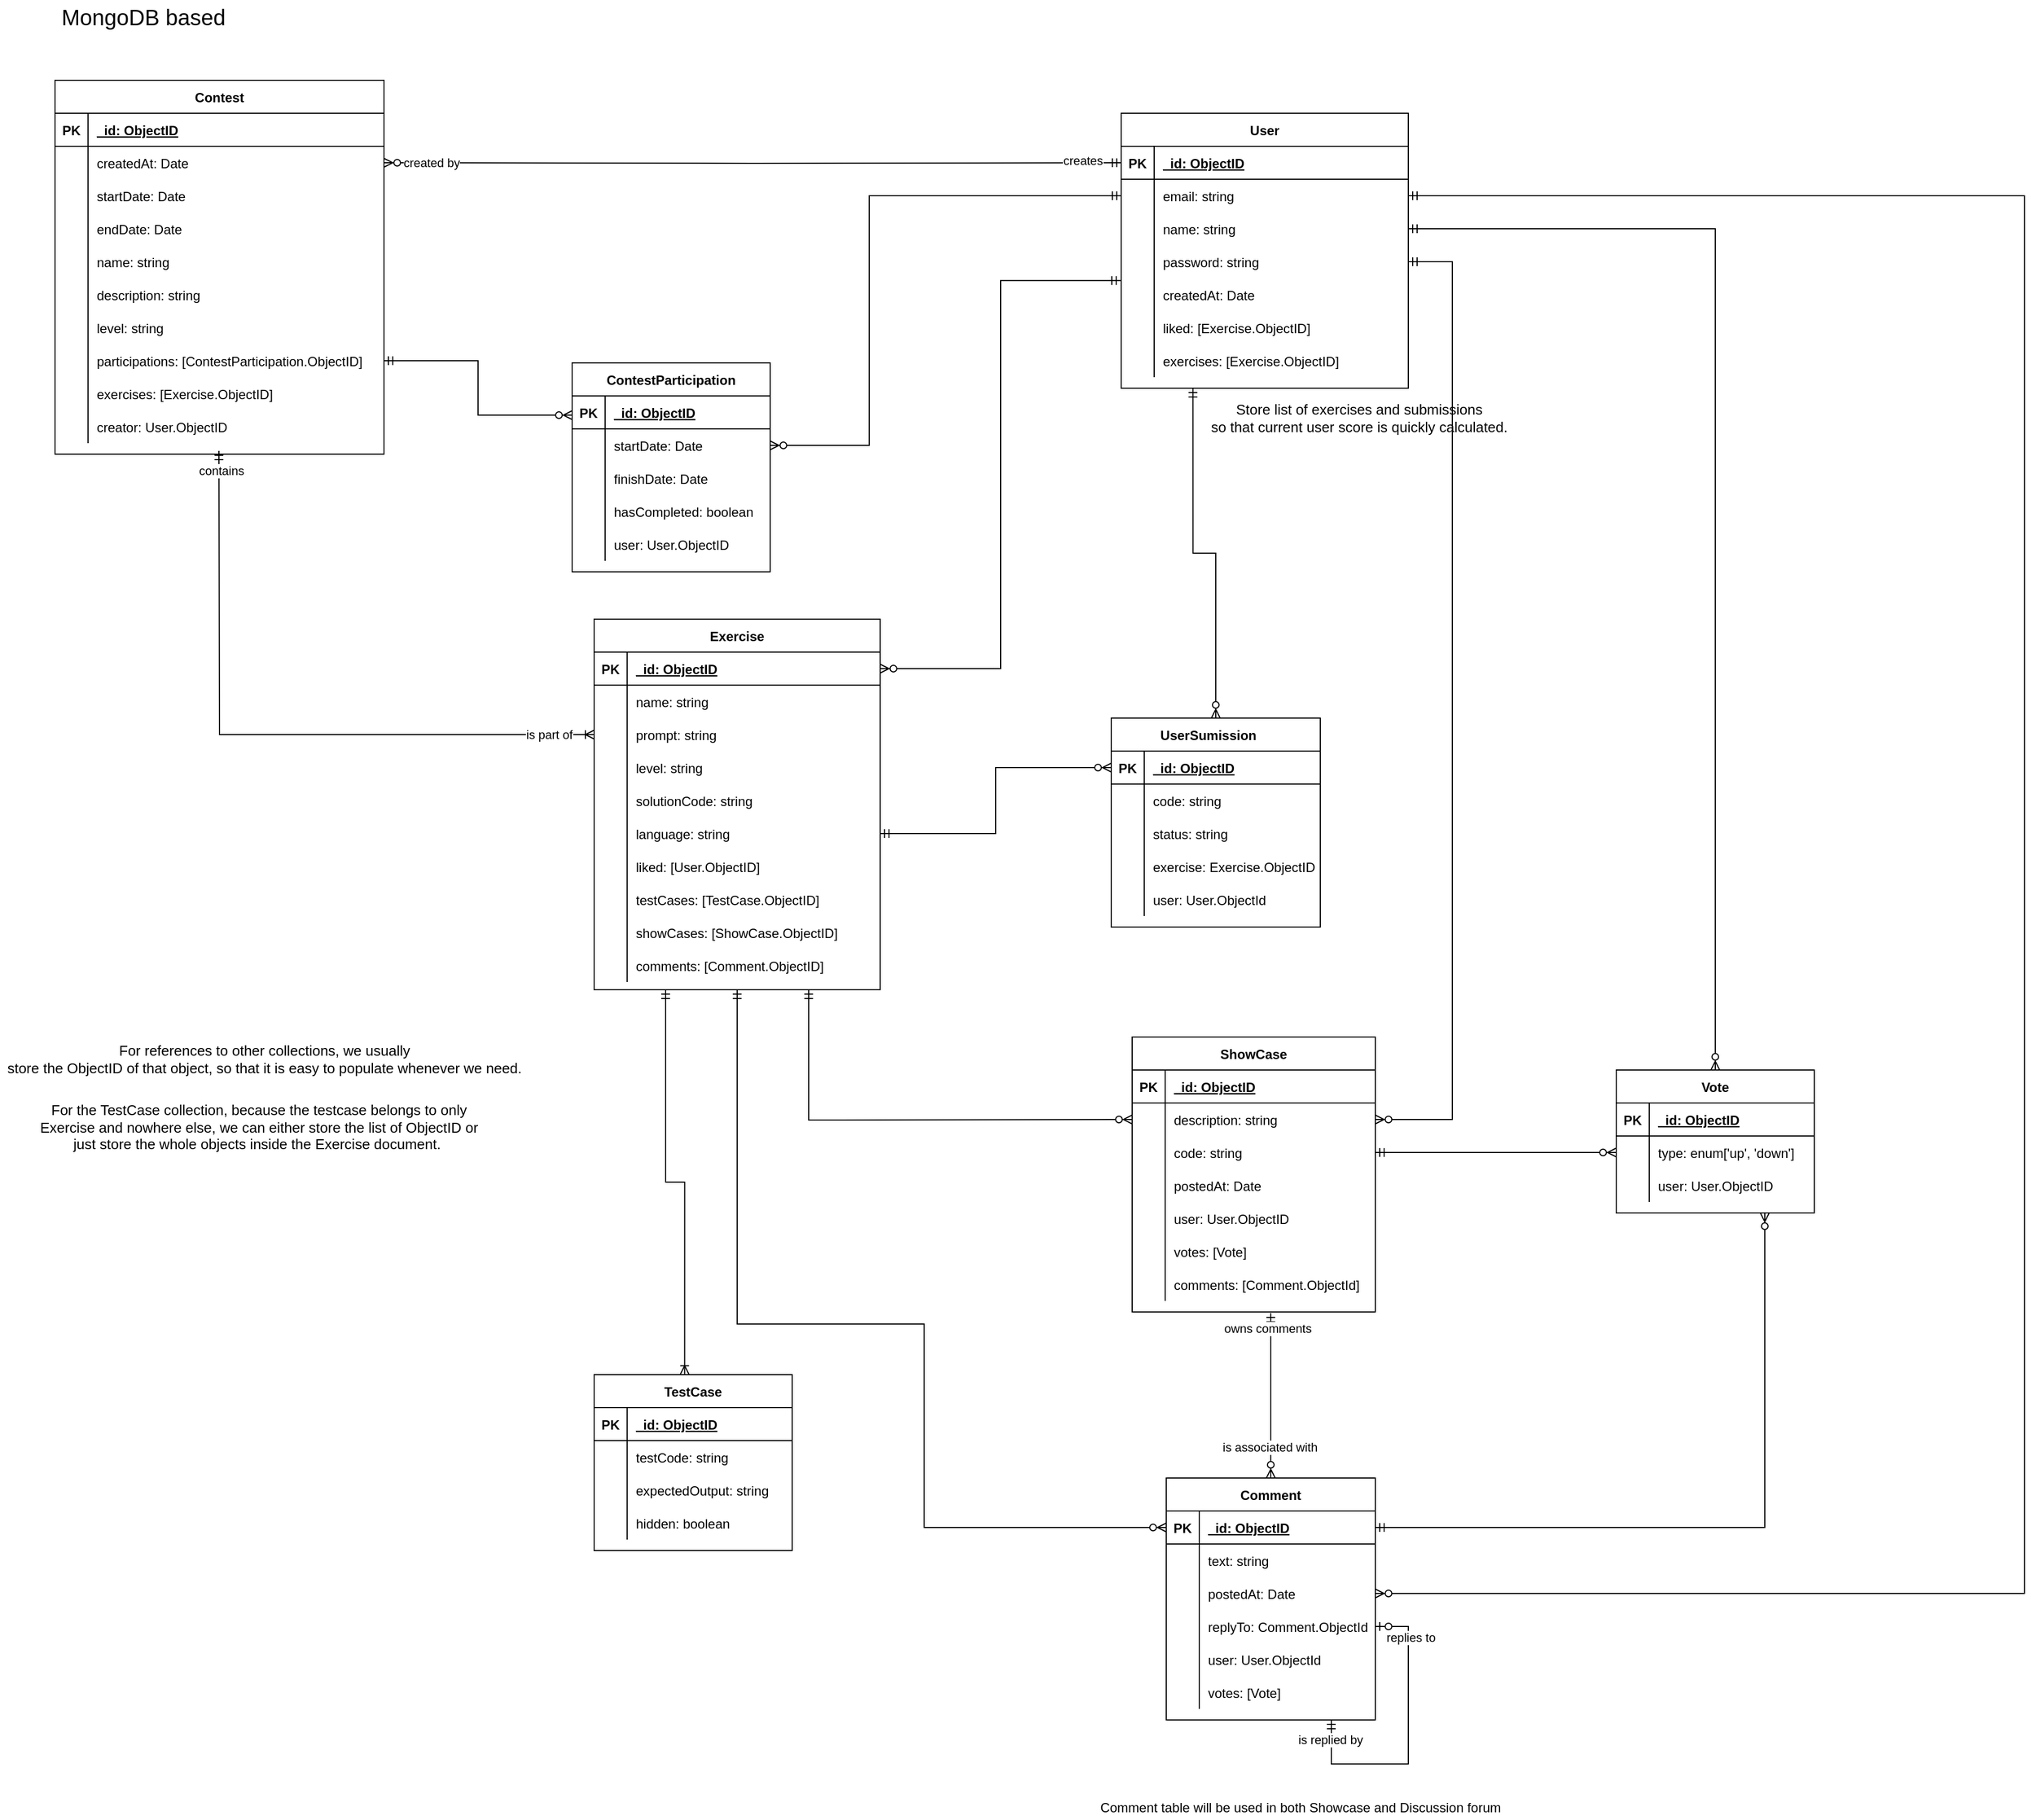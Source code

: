 <mxfile version="16.5.1" type="device"><diagram id="R2lEEEUBdFMjLlhIrx00" name="Page-1"><mxGraphModel dx="1483" dy="984" grid="1" gridSize="10" guides="1" tooltips="1" connect="1" arrows="1" fold="1" page="1" pageScale="1" pageWidth="3300" pageHeight="4681" math="0" shadow="0" extFonts="Permanent Marker^https://fonts.googleapis.com/css?family=Permanent+Marker"><root><mxCell id="0"/><mxCell id="1" parent="0"/><mxCell id="b5HGgBRqA9-TGnY4gK8M-330" value="User" style="shape=table;startSize=30;container=1;collapsible=1;childLayout=tableLayout;fixedRows=1;rowLines=0;fontStyle=1;align=center;resizeLast=1;" parent="1" vertex="1"><mxGeometry x="1339" y="419" width="261" height="250" as="geometry"/></mxCell><mxCell id="b5HGgBRqA9-TGnY4gK8M-331" value="" style="shape=tableRow;horizontal=0;startSize=0;swimlaneHead=0;swimlaneBody=0;fillColor=none;collapsible=0;dropTarget=0;points=[[0,0.5],[1,0.5]];portConstraint=eastwest;top=0;left=0;right=0;bottom=1;" parent="b5HGgBRqA9-TGnY4gK8M-330" vertex="1"><mxGeometry y="30" width="261" height="30" as="geometry"/></mxCell><mxCell id="b5HGgBRqA9-TGnY4gK8M-332" value="PK" style="shape=partialRectangle;connectable=0;fillColor=none;top=0;left=0;bottom=0;right=0;fontStyle=1;overflow=hidden;" parent="b5HGgBRqA9-TGnY4gK8M-331" vertex="1"><mxGeometry width="30" height="30" as="geometry"><mxRectangle width="30" height="30" as="alternateBounds"/></mxGeometry></mxCell><mxCell id="b5HGgBRqA9-TGnY4gK8M-333" value="_id: ObjectID" style="shape=partialRectangle;connectable=0;fillColor=none;top=0;left=0;bottom=0;right=0;align=left;spacingLeft=6;fontStyle=5;overflow=hidden;" parent="b5HGgBRqA9-TGnY4gK8M-331" vertex="1"><mxGeometry x="30" width="231" height="30" as="geometry"><mxRectangle width="231" height="30" as="alternateBounds"/></mxGeometry></mxCell><mxCell id="b5HGgBRqA9-TGnY4gK8M-334" value="" style="shape=tableRow;horizontal=0;startSize=0;swimlaneHead=0;swimlaneBody=0;fillColor=none;collapsible=0;dropTarget=0;points=[[0,0.5],[1,0.5]];portConstraint=eastwest;top=0;left=0;right=0;bottom=0;" parent="b5HGgBRqA9-TGnY4gK8M-330" vertex="1"><mxGeometry y="60" width="261" height="30" as="geometry"/></mxCell><mxCell id="b5HGgBRqA9-TGnY4gK8M-335" value="" style="shape=partialRectangle;connectable=0;fillColor=none;top=0;left=0;bottom=0;right=0;editable=1;overflow=hidden;" parent="b5HGgBRqA9-TGnY4gK8M-334" vertex="1"><mxGeometry width="30" height="30" as="geometry"><mxRectangle width="30" height="30" as="alternateBounds"/></mxGeometry></mxCell><mxCell id="b5HGgBRqA9-TGnY4gK8M-336" value="email: string" style="shape=partialRectangle;connectable=0;fillColor=none;top=0;left=0;bottom=0;right=0;align=left;spacingLeft=6;overflow=hidden;" parent="b5HGgBRqA9-TGnY4gK8M-334" vertex="1"><mxGeometry x="30" width="231" height="30" as="geometry"><mxRectangle width="231" height="30" as="alternateBounds"/></mxGeometry></mxCell><mxCell id="b5HGgBRqA9-TGnY4gK8M-337" value="" style="shape=tableRow;horizontal=0;startSize=0;swimlaneHead=0;swimlaneBody=0;fillColor=none;collapsible=0;dropTarget=0;points=[[0,0.5],[1,0.5]];portConstraint=eastwest;top=0;left=0;right=0;bottom=0;" parent="b5HGgBRqA9-TGnY4gK8M-330" vertex="1"><mxGeometry y="90" width="261" height="30" as="geometry"/></mxCell><mxCell id="b5HGgBRqA9-TGnY4gK8M-338" value="" style="shape=partialRectangle;connectable=0;fillColor=none;top=0;left=0;bottom=0;right=0;editable=1;overflow=hidden;" parent="b5HGgBRqA9-TGnY4gK8M-337" vertex="1"><mxGeometry width="30" height="30" as="geometry"><mxRectangle width="30" height="30" as="alternateBounds"/></mxGeometry></mxCell><mxCell id="b5HGgBRqA9-TGnY4gK8M-339" value="name: string" style="shape=partialRectangle;connectable=0;fillColor=none;top=0;left=0;bottom=0;right=0;align=left;spacingLeft=6;overflow=hidden;" parent="b5HGgBRqA9-TGnY4gK8M-337" vertex="1"><mxGeometry x="30" width="231" height="30" as="geometry"><mxRectangle width="231" height="30" as="alternateBounds"/></mxGeometry></mxCell><mxCell id="b5HGgBRqA9-TGnY4gK8M-340" value="" style="shape=tableRow;horizontal=0;startSize=0;swimlaneHead=0;swimlaneBody=0;fillColor=none;collapsible=0;dropTarget=0;points=[[0,0.5],[1,0.5]];portConstraint=eastwest;top=0;left=0;right=0;bottom=0;" parent="b5HGgBRqA9-TGnY4gK8M-330" vertex="1"><mxGeometry y="120" width="261" height="30" as="geometry"/></mxCell><mxCell id="b5HGgBRqA9-TGnY4gK8M-341" value="" style="shape=partialRectangle;connectable=0;fillColor=none;top=0;left=0;bottom=0;right=0;editable=1;overflow=hidden;" parent="b5HGgBRqA9-TGnY4gK8M-340" vertex="1"><mxGeometry width="30" height="30" as="geometry"><mxRectangle width="30" height="30" as="alternateBounds"/></mxGeometry></mxCell><mxCell id="b5HGgBRqA9-TGnY4gK8M-342" value="password: string" style="shape=partialRectangle;connectable=0;fillColor=none;top=0;left=0;bottom=0;right=0;align=left;spacingLeft=6;overflow=hidden;" parent="b5HGgBRqA9-TGnY4gK8M-340" vertex="1"><mxGeometry x="30" width="231" height="30" as="geometry"><mxRectangle width="231" height="30" as="alternateBounds"/></mxGeometry></mxCell><mxCell id="b5HGgBRqA9-TGnY4gK8M-343" value="" style="shape=tableRow;horizontal=0;startSize=0;swimlaneHead=0;swimlaneBody=0;fillColor=none;collapsible=0;dropTarget=0;points=[[0,0.5],[1,0.5]];portConstraint=eastwest;top=0;left=0;right=0;bottom=0;" parent="b5HGgBRqA9-TGnY4gK8M-330" vertex="1"><mxGeometry y="150" width="261" height="30" as="geometry"/></mxCell><mxCell id="b5HGgBRqA9-TGnY4gK8M-344" value="" style="shape=partialRectangle;connectable=0;fillColor=none;top=0;left=0;bottom=0;right=0;editable=1;overflow=hidden;" parent="b5HGgBRqA9-TGnY4gK8M-343" vertex="1"><mxGeometry width="30" height="30" as="geometry"><mxRectangle width="30" height="30" as="alternateBounds"/></mxGeometry></mxCell><mxCell id="b5HGgBRqA9-TGnY4gK8M-345" value="createdAt: Date" style="shape=partialRectangle;connectable=0;fillColor=none;top=0;left=0;bottom=0;right=0;align=left;spacingLeft=6;overflow=hidden;" parent="b5HGgBRqA9-TGnY4gK8M-343" vertex="1"><mxGeometry x="30" width="231" height="30" as="geometry"><mxRectangle width="231" height="30" as="alternateBounds"/></mxGeometry></mxCell><mxCell id="HJEHHZBL2loZHYOT6taB-8" value="" style="shape=tableRow;horizontal=0;startSize=0;swimlaneHead=0;swimlaneBody=0;fillColor=none;collapsible=0;dropTarget=0;points=[[0,0.5],[1,0.5]];portConstraint=eastwest;top=0;left=0;right=0;bottom=0;" parent="b5HGgBRqA9-TGnY4gK8M-330" vertex="1"><mxGeometry y="180" width="261" height="30" as="geometry"/></mxCell><mxCell id="HJEHHZBL2loZHYOT6taB-9" value="" style="shape=partialRectangle;connectable=0;fillColor=none;top=0;left=0;bottom=0;right=0;editable=1;overflow=hidden;" parent="HJEHHZBL2loZHYOT6taB-8" vertex="1"><mxGeometry width="30" height="30" as="geometry"><mxRectangle width="30" height="30" as="alternateBounds"/></mxGeometry></mxCell><mxCell id="HJEHHZBL2loZHYOT6taB-10" value="liked: [Exercise.ObjectID]" style="shape=partialRectangle;connectable=0;fillColor=none;top=0;left=0;bottom=0;right=0;align=left;spacingLeft=6;overflow=hidden;" parent="HJEHHZBL2loZHYOT6taB-8" vertex="1"><mxGeometry x="30" width="231" height="30" as="geometry"><mxRectangle width="231" height="30" as="alternateBounds"/></mxGeometry></mxCell><mxCell id="b5HGgBRqA9-TGnY4gK8M-514" value="" style="shape=tableRow;horizontal=0;startSize=0;swimlaneHead=0;swimlaneBody=0;fillColor=none;collapsible=0;dropTarget=0;points=[[0,0.5],[1,0.5]];portConstraint=eastwest;top=0;left=0;right=0;bottom=0;" parent="b5HGgBRqA9-TGnY4gK8M-330" vertex="1"><mxGeometry y="210" width="261" height="30" as="geometry"/></mxCell><mxCell id="b5HGgBRqA9-TGnY4gK8M-515" value="" style="shape=partialRectangle;connectable=0;fillColor=none;top=0;left=0;bottom=0;right=0;editable=1;overflow=hidden;" parent="b5HGgBRqA9-TGnY4gK8M-514" vertex="1"><mxGeometry width="30" height="30" as="geometry"><mxRectangle width="30" height="30" as="alternateBounds"/></mxGeometry></mxCell><mxCell id="b5HGgBRqA9-TGnY4gK8M-516" value="exercises: [Exercise.ObjectID]" style="shape=partialRectangle;connectable=0;fillColor=none;top=0;left=0;bottom=0;right=0;align=left;spacingLeft=6;overflow=hidden;" parent="b5HGgBRqA9-TGnY4gK8M-514" vertex="1"><mxGeometry x="30" width="231" height="30" as="geometry"><mxRectangle width="231" height="30" as="alternateBounds"/></mxGeometry></mxCell><mxCell id="b5HGgBRqA9-TGnY4gK8M-346" style="edgeStyle=orthogonalEdgeStyle;rounded=0;orthogonalLoop=1;jettySize=auto;html=1;exitX=0.25;exitY=1;exitDx=0;exitDy=0;entryX=0.457;entryY=-0.001;entryDx=0;entryDy=0;entryPerimeter=0;endArrow=ERoneToMany;endFill=0;startArrow=ERmandOne;startFill=0;" parent="1" source="b5HGgBRqA9-TGnY4gK8M-347" target="b5HGgBRqA9-TGnY4gK8M-372" edge="1"><mxGeometry relative="1" as="geometry"/></mxCell><mxCell id="b5HGgBRqA9-TGnY4gK8M-347" value="Exercise" style="shape=table;startSize=30;container=1;collapsible=1;childLayout=tableLayout;fixedRows=1;rowLines=0;fontStyle=1;align=center;resizeLast=1;" parent="1" vertex="1"><mxGeometry x="860" y="879" width="260" height="337" as="geometry"/></mxCell><mxCell id="b5HGgBRqA9-TGnY4gK8M-348" value="" style="shape=tableRow;horizontal=0;startSize=0;swimlaneHead=0;swimlaneBody=0;fillColor=none;collapsible=0;dropTarget=0;points=[[0,0.5],[1,0.5]];portConstraint=eastwest;top=0;left=0;right=0;bottom=1;" parent="b5HGgBRqA9-TGnY4gK8M-347" vertex="1"><mxGeometry y="30" width="260" height="30" as="geometry"/></mxCell><mxCell id="b5HGgBRqA9-TGnY4gK8M-349" value="PK" style="shape=partialRectangle;connectable=0;fillColor=none;top=0;left=0;bottom=0;right=0;fontStyle=1;overflow=hidden;" parent="b5HGgBRqA9-TGnY4gK8M-348" vertex="1"><mxGeometry width="30" height="30" as="geometry"><mxRectangle width="30" height="30" as="alternateBounds"/></mxGeometry></mxCell><mxCell id="b5HGgBRqA9-TGnY4gK8M-350" value="_id: ObjectID" style="shape=partialRectangle;connectable=0;fillColor=none;top=0;left=0;bottom=0;right=0;align=left;spacingLeft=6;fontStyle=5;overflow=hidden;" parent="b5HGgBRqA9-TGnY4gK8M-348" vertex="1"><mxGeometry x="30" width="230" height="30" as="geometry"><mxRectangle width="230" height="30" as="alternateBounds"/></mxGeometry></mxCell><mxCell id="b5HGgBRqA9-TGnY4gK8M-351" value="" style="shape=tableRow;horizontal=0;startSize=0;swimlaneHead=0;swimlaneBody=0;fillColor=none;collapsible=0;dropTarget=0;points=[[0,0.5],[1,0.5]];portConstraint=eastwest;top=0;left=0;right=0;bottom=0;" parent="b5HGgBRqA9-TGnY4gK8M-347" vertex="1"><mxGeometry y="60" width="260" height="30" as="geometry"/></mxCell><mxCell id="b5HGgBRqA9-TGnY4gK8M-352" value="" style="shape=partialRectangle;connectable=0;fillColor=none;top=0;left=0;bottom=0;right=0;editable=1;overflow=hidden;" parent="b5HGgBRqA9-TGnY4gK8M-351" vertex="1"><mxGeometry width="30" height="30" as="geometry"><mxRectangle width="30" height="30" as="alternateBounds"/></mxGeometry></mxCell><mxCell id="b5HGgBRqA9-TGnY4gK8M-353" value="name: string" style="shape=partialRectangle;connectable=0;fillColor=none;top=0;left=0;bottom=0;right=0;align=left;spacingLeft=6;overflow=hidden;" parent="b5HGgBRqA9-TGnY4gK8M-351" vertex="1"><mxGeometry x="30" width="230" height="30" as="geometry"><mxRectangle width="230" height="30" as="alternateBounds"/></mxGeometry></mxCell><mxCell id="b5HGgBRqA9-TGnY4gK8M-354" value="" style="shape=tableRow;horizontal=0;startSize=0;swimlaneHead=0;swimlaneBody=0;fillColor=none;collapsible=0;dropTarget=0;points=[[0,0.5],[1,0.5]];portConstraint=eastwest;top=0;left=0;right=0;bottom=0;" parent="b5HGgBRqA9-TGnY4gK8M-347" vertex="1"><mxGeometry y="90" width="260" height="30" as="geometry"/></mxCell><mxCell id="b5HGgBRqA9-TGnY4gK8M-355" value="" style="shape=partialRectangle;connectable=0;fillColor=none;top=0;left=0;bottom=0;right=0;editable=1;overflow=hidden;" parent="b5HGgBRqA9-TGnY4gK8M-354" vertex="1"><mxGeometry width="30" height="30" as="geometry"><mxRectangle width="30" height="30" as="alternateBounds"/></mxGeometry></mxCell><mxCell id="b5HGgBRqA9-TGnY4gK8M-356" value="prompt: string" style="shape=partialRectangle;connectable=0;fillColor=none;top=0;left=0;bottom=0;right=0;align=left;spacingLeft=6;overflow=hidden;" parent="b5HGgBRqA9-TGnY4gK8M-354" vertex="1"><mxGeometry x="30" width="230" height="30" as="geometry"><mxRectangle width="230" height="30" as="alternateBounds"/></mxGeometry></mxCell><mxCell id="b5HGgBRqA9-TGnY4gK8M-357" value="" style="shape=tableRow;horizontal=0;startSize=0;swimlaneHead=0;swimlaneBody=0;fillColor=none;collapsible=0;dropTarget=0;points=[[0,0.5],[1,0.5]];portConstraint=eastwest;top=0;left=0;right=0;bottom=0;" parent="b5HGgBRqA9-TGnY4gK8M-347" vertex="1"><mxGeometry y="120" width="260" height="30" as="geometry"/></mxCell><mxCell id="b5HGgBRqA9-TGnY4gK8M-358" value="" style="shape=partialRectangle;connectable=0;fillColor=none;top=0;left=0;bottom=0;right=0;editable=1;overflow=hidden;" parent="b5HGgBRqA9-TGnY4gK8M-357" vertex="1"><mxGeometry width="30" height="30" as="geometry"><mxRectangle width="30" height="30" as="alternateBounds"/></mxGeometry></mxCell><mxCell id="b5HGgBRqA9-TGnY4gK8M-359" value="level: string" style="shape=partialRectangle;connectable=0;fillColor=none;top=0;left=0;bottom=0;right=0;align=left;spacingLeft=6;overflow=hidden;" parent="b5HGgBRqA9-TGnY4gK8M-357" vertex="1"><mxGeometry x="30" width="230" height="30" as="geometry"><mxRectangle width="230" height="30" as="alternateBounds"/></mxGeometry></mxCell><mxCell id="b5HGgBRqA9-TGnY4gK8M-360" value="" style="shape=tableRow;horizontal=0;startSize=0;swimlaneHead=0;swimlaneBody=0;fillColor=none;collapsible=0;dropTarget=0;points=[[0,0.5],[1,0.5]];portConstraint=eastwest;top=0;left=0;right=0;bottom=0;" parent="b5HGgBRqA9-TGnY4gK8M-347" vertex="1"><mxGeometry y="150" width="260" height="30" as="geometry"/></mxCell><mxCell id="b5HGgBRqA9-TGnY4gK8M-361" value="" style="shape=partialRectangle;connectable=0;fillColor=none;top=0;left=0;bottom=0;right=0;editable=1;overflow=hidden;" parent="b5HGgBRqA9-TGnY4gK8M-360" vertex="1"><mxGeometry width="30" height="30" as="geometry"><mxRectangle width="30" height="30" as="alternateBounds"/></mxGeometry></mxCell><mxCell id="b5HGgBRqA9-TGnY4gK8M-362" value="solutionCode: string" style="shape=partialRectangle;connectable=0;fillColor=none;top=0;left=0;bottom=0;right=0;align=left;spacingLeft=6;overflow=hidden;" parent="b5HGgBRqA9-TGnY4gK8M-360" vertex="1"><mxGeometry x="30" width="230" height="30" as="geometry"><mxRectangle width="230" height="30" as="alternateBounds"/></mxGeometry></mxCell><mxCell id="b5HGgBRqA9-TGnY4gK8M-363" value="" style="shape=tableRow;horizontal=0;startSize=0;swimlaneHead=0;swimlaneBody=0;fillColor=none;collapsible=0;dropTarget=0;points=[[0,0.5],[1,0.5]];portConstraint=eastwest;top=0;left=0;right=0;bottom=0;" parent="b5HGgBRqA9-TGnY4gK8M-347" vertex="1"><mxGeometry y="180" width="260" height="30" as="geometry"/></mxCell><mxCell id="b5HGgBRqA9-TGnY4gK8M-364" value="" style="shape=partialRectangle;connectable=0;fillColor=none;top=0;left=0;bottom=0;right=0;editable=1;overflow=hidden;" parent="b5HGgBRqA9-TGnY4gK8M-363" vertex="1"><mxGeometry width="30" height="30" as="geometry"><mxRectangle width="30" height="30" as="alternateBounds"/></mxGeometry></mxCell><mxCell id="b5HGgBRqA9-TGnY4gK8M-365" value="language: string" style="shape=partialRectangle;connectable=0;fillColor=none;top=0;left=0;bottom=0;right=0;align=left;spacingLeft=6;overflow=hidden;" parent="b5HGgBRqA9-TGnY4gK8M-363" vertex="1"><mxGeometry x="30" width="230" height="30" as="geometry"><mxRectangle width="230" height="30" as="alternateBounds"/></mxGeometry></mxCell><mxCell id="afta7X-s_gtJmCD6wYYA-1" value="" style="shape=tableRow;horizontal=0;startSize=0;swimlaneHead=0;swimlaneBody=0;fillColor=none;collapsible=0;dropTarget=0;points=[[0,0.5],[1,0.5]];portConstraint=eastwest;top=0;left=0;right=0;bottom=0;" parent="b5HGgBRqA9-TGnY4gK8M-347" vertex="1"><mxGeometry y="210" width="260" height="30" as="geometry"/></mxCell><mxCell id="afta7X-s_gtJmCD6wYYA-2" value="" style="shape=partialRectangle;connectable=0;fillColor=none;top=0;left=0;bottom=0;right=0;editable=1;overflow=hidden;" parent="afta7X-s_gtJmCD6wYYA-1" vertex="1"><mxGeometry width="30" height="30" as="geometry"><mxRectangle width="30" height="30" as="alternateBounds"/></mxGeometry></mxCell><mxCell id="afta7X-s_gtJmCD6wYYA-3" value="liked: [User.ObjectID]" style="shape=partialRectangle;connectable=0;fillColor=none;top=0;left=0;bottom=0;right=0;align=left;spacingLeft=6;overflow=hidden;" parent="afta7X-s_gtJmCD6wYYA-1" vertex="1"><mxGeometry x="30" width="230" height="30" as="geometry"><mxRectangle width="230" height="30" as="alternateBounds"/></mxGeometry></mxCell><mxCell id="b5HGgBRqA9-TGnY4gK8M-486" value="" style="shape=tableRow;horizontal=0;startSize=0;swimlaneHead=0;swimlaneBody=0;fillColor=none;collapsible=0;dropTarget=0;points=[[0,0.5],[1,0.5]];portConstraint=eastwest;top=0;left=0;right=0;bottom=0;" parent="b5HGgBRqA9-TGnY4gK8M-347" vertex="1"><mxGeometry y="240" width="260" height="30" as="geometry"/></mxCell><mxCell id="b5HGgBRqA9-TGnY4gK8M-487" value="" style="shape=partialRectangle;connectable=0;fillColor=none;top=0;left=0;bottom=0;right=0;editable=1;overflow=hidden;" parent="b5HGgBRqA9-TGnY4gK8M-486" vertex="1"><mxGeometry width="30" height="30" as="geometry"><mxRectangle width="30" height="30" as="alternateBounds"/></mxGeometry></mxCell><mxCell id="b5HGgBRqA9-TGnY4gK8M-488" value="testCases: [TestCase.ObjectID]" style="shape=partialRectangle;connectable=0;fillColor=none;top=0;left=0;bottom=0;right=0;align=left;spacingLeft=6;overflow=hidden;" parent="b5HGgBRqA9-TGnY4gK8M-486" vertex="1"><mxGeometry x="30" width="230" height="30" as="geometry"><mxRectangle width="230" height="30" as="alternateBounds"/></mxGeometry></mxCell><mxCell id="b5HGgBRqA9-TGnY4gK8M-490" value="" style="shape=tableRow;horizontal=0;startSize=0;swimlaneHead=0;swimlaneBody=0;fillColor=none;collapsible=0;dropTarget=0;points=[[0,0.5],[1,0.5]];portConstraint=eastwest;top=0;left=0;right=0;bottom=0;" parent="b5HGgBRqA9-TGnY4gK8M-347" vertex="1"><mxGeometry y="270" width="260" height="30" as="geometry"/></mxCell><mxCell id="b5HGgBRqA9-TGnY4gK8M-491" value="" style="shape=partialRectangle;connectable=0;fillColor=none;top=0;left=0;bottom=0;right=0;editable=1;overflow=hidden;" parent="b5HGgBRqA9-TGnY4gK8M-490" vertex="1"><mxGeometry width="30" height="30" as="geometry"><mxRectangle width="30" height="30" as="alternateBounds"/></mxGeometry></mxCell><mxCell id="b5HGgBRqA9-TGnY4gK8M-492" value="showCases: [ShowCase.ObjectID]" style="shape=partialRectangle;connectable=0;fillColor=none;top=0;left=0;bottom=0;right=0;align=left;spacingLeft=6;overflow=hidden;" parent="b5HGgBRqA9-TGnY4gK8M-490" vertex="1"><mxGeometry x="30" width="230" height="30" as="geometry"><mxRectangle width="230" height="30" as="alternateBounds"/></mxGeometry></mxCell><mxCell id="vBAmCSALqpxkvr347O4L-38" value="" style="shape=tableRow;horizontal=0;startSize=0;swimlaneHead=0;swimlaneBody=0;fillColor=none;collapsible=0;dropTarget=0;points=[[0,0.5],[1,0.5]];portConstraint=eastwest;top=0;left=0;right=0;bottom=0;" vertex="1" parent="b5HGgBRqA9-TGnY4gK8M-347"><mxGeometry y="300" width="260" height="30" as="geometry"/></mxCell><mxCell id="vBAmCSALqpxkvr347O4L-39" value="" style="shape=partialRectangle;connectable=0;fillColor=none;top=0;left=0;bottom=0;right=0;editable=1;overflow=hidden;" vertex="1" parent="vBAmCSALqpxkvr347O4L-38"><mxGeometry width="30" height="30" as="geometry"><mxRectangle width="30" height="30" as="alternateBounds"/></mxGeometry></mxCell><mxCell id="vBAmCSALqpxkvr347O4L-40" value="comments: [Comment.ObjectID]" style="shape=partialRectangle;connectable=0;fillColor=none;top=0;left=0;bottom=0;right=0;align=left;spacingLeft=6;overflow=hidden;" vertex="1" parent="vBAmCSALqpxkvr347O4L-38"><mxGeometry x="30" width="230" height="30" as="geometry"><mxRectangle width="230" height="30" as="alternateBounds"/></mxGeometry></mxCell><mxCell id="b5HGgBRqA9-TGnY4gK8M-372" value="TestCase" style="shape=table;startSize=30;container=1;collapsible=1;childLayout=tableLayout;fixedRows=1;rowLines=0;fontStyle=1;align=center;resizeLast=1;" parent="1" vertex="1"><mxGeometry x="860" y="1566" width="180" height="160" as="geometry"/></mxCell><mxCell id="b5HGgBRqA9-TGnY4gK8M-373" value="" style="shape=tableRow;horizontal=0;startSize=0;swimlaneHead=0;swimlaneBody=0;fillColor=none;collapsible=0;dropTarget=0;points=[[0,0.5],[1,0.5]];portConstraint=eastwest;top=0;left=0;right=0;bottom=1;" parent="b5HGgBRqA9-TGnY4gK8M-372" vertex="1"><mxGeometry y="30" width="180" height="30" as="geometry"/></mxCell><mxCell id="b5HGgBRqA9-TGnY4gK8M-374" value="PK" style="shape=partialRectangle;connectable=0;fillColor=none;top=0;left=0;bottom=0;right=0;fontStyle=1;overflow=hidden;" parent="b5HGgBRqA9-TGnY4gK8M-373" vertex="1"><mxGeometry width="30" height="30" as="geometry"><mxRectangle width="30" height="30" as="alternateBounds"/></mxGeometry></mxCell><mxCell id="b5HGgBRqA9-TGnY4gK8M-375" value="_id: ObjectID" style="shape=partialRectangle;connectable=0;fillColor=none;top=0;left=0;bottom=0;right=0;align=left;spacingLeft=6;fontStyle=5;overflow=hidden;" parent="b5HGgBRqA9-TGnY4gK8M-373" vertex="1"><mxGeometry x="30" width="150" height="30" as="geometry"><mxRectangle width="150" height="30" as="alternateBounds"/></mxGeometry></mxCell><mxCell id="b5HGgBRqA9-TGnY4gK8M-379" value="" style="shape=tableRow;horizontal=0;startSize=0;swimlaneHead=0;swimlaneBody=0;fillColor=none;collapsible=0;dropTarget=0;points=[[0,0.5],[1,0.5]];portConstraint=eastwest;top=0;left=0;right=0;bottom=0;" parent="b5HGgBRqA9-TGnY4gK8M-372" vertex="1"><mxGeometry y="60" width="180" height="30" as="geometry"/></mxCell><mxCell id="b5HGgBRqA9-TGnY4gK8M-380" value="" style="shape=partialRectangle;connectable=0;fillColor=none;top=0;left=0;bottom=0;right=0;editable=1;overflow=hidden;" parent="b5HGgBRqA9-TGnY4gK8M-379" vertex="1"><mxGeometry width="30" height="30" as="geometry"><mxRectangle width="30" height="30" as="alternateBounds"/></mxGeometry></mxCell><mxCell id="b5HGgBRqA9-TGnY4gK8M-381" value="testCode: string" style="shape=partialRectangle;connectable=0;fillColor=none;top=0;left=0;bottom=0;right=0;align=left;spacingLeft=6;overflow=hidden;" parent="b5HGgBRqA9-TGnY4gK8M-379" vertex="1"><mxGeometry x="30" width="150" height="30" as="geometry"><mxRectangle width="150" height="30" as="alternateBounds"/></mxGeometry></mxCell><mxCell id="b5HGgBRqA9-TGnY4gK8M-382" value="" style="shape=tableRow;horizontal=0;startSize=0;swimlaneHead=0;swimlaneBody=0;fillColor=none;collapsible=0;dropTarget=0;points=[[0,0.5],[1,0.5]];portConstraint=eastwest;top=0;left=0;right=0;bottom=0;" parent="b5HGgBRqA9-TGnY4gK8M-372" vertex="1"><mxGeometry y="90" width="180" height="30" as="geometry"/></mxCell><mxCell id="b5HGgBRqA9-TGnY4gK8M-383" value="" style="shape=partialRectangle;connectable=0;fillColor=none;top=0;left=0;bottom=0;right=0;editable=1;overflow=hidden;" parent="b5HGgBRqA9-TGnY4gK8M-382" vertex="1"><mxGeometry width="30" height="30" as="geometry"><mxRectangle width="30" height="30" as="alternateBounds"/></mxGeometry></mxCell><mxCell id="b5HGgBRqA9-TGnY4gK8M-384" value="expectedOutput: string" style="shape=partialRectangle;connectable=0;fillColor=none;top=0;left=0;bottom=0;right=0;align=left;spacingLeft=6;overflow=hidden;" parent="b5HGgBRqA9-TGnY4gK8M-382" vertex="1"><mxGeometry x="30" width="150" height="30" as="geometry"><mxRectangle width="150" height="30" as="alternateBounds"/></mxGeometry></mxCell><mxCell id="afta7X-s_gtJmCD6wYYA-7" value="" style="shape=tableRow;horizontal=0;startSize=0;swimlaneHead=0;swimlaneBody=0;fillColor=none;collapsible=0;dropTarget=0;points=[[0,0.5],[1,0.5]];portConstraint=eastwest;top=0;left=0;right=0;bottom=0;" parent="b5HGgBRqA9-TGnY4gK8M-372" vertex="1"><mxGeometry y="120" width="180" height="30" as="geometry"/></mxCell><mxCell id="afta7X-s_gtJmCD6wYYA-8" value="" style="shape=partialRectangle;connectable=0;fillColor=none;top=0;left=0;bottom=0;right=0;editable=1;overflow=hidden;" parent="afta7X-s_gtJmCD6wYYA-7" vertex="1"><mxGeometry width="30" height="30" as="geometry"><mxRectangle width="30" height="30" as="alternateBounds"/></mxGeometry></mxCell><mxCell id="afta7X-s_gtJmCD6wYYA-9" value="hidden: boolean" style="shape=partialRectangle;connectable=0;fillColor=none;top=0;left=0;bottom=0;right=0;align=left;spacingLeft=6;overflow=hidden;" parent="afta7X-s_gtJmCD6wYYA-7" vertex="1"><mxGeometry x="30" width="150" height="30" as="geometry"><mxRectangle width="150" height="30" as="alternateBounds"/></mxGeometry></mxCell><mxCell id="b5HGgBRqA9-TGnY4gK8M-385" style="edgeStyle=orthogonalEdgeStyle;rounded=0;orthogonalLoop=1;jettySize=auto;html=1;exitX=1;exitY=0.5;exitDx=0;exitDy=0;entryX=-0.002;entryY=1.069;entryDx=0;entryDy=0;startArrow=ERzeroToMany;startFill=0;endArrow=ERmandOne;endFill=0;entryPerimeter=0;" parent="1" source="b5HGgBRqA9-TGnY4gK8M-348" target="b5HGgBRqA9-TGnY4gK8M-340" edge="1"><mxGeometry relative="1" as="geometry"/></mxCell><mxCell id="b5HGgBRqA9-TGnY4gK8M-386" style="edgeStyle=orthogonalEdgeStyle;rounded=0;orthogonalLoop=1;jettySize=auto;html=1;exitX=0.5;exitY=0;exitDx=0;exitDy=0;startArrow=ERzeroToMany;startFill=0;endArrow=ERmandOne;endFill=0;entryX=0.25;entryY=1;entryDx=0;entryDy=0;" parent="1" source="b5HGgBRqA9-TGnY4gK8M-387" target="b5HGgBRqA9-TGnY4gK8M-330" edge="1"><mxGeometry relative="1" as="geometry"><mxPoint x="1420" y="636" as="targetPoint"/></mxGeometry></mxCell><mxCell id="b5HGgBRqA9-TGnY4gK8M-387" value="UserSumission    " style="shape=table;startSize=30;container=1;collapsible=1;childLayout=tableLayout;fixedRows=1;rowLines=0;fontStyle=1;align=center;resizeLast=1;" parent="1" vertex="1"><mxGeometry x="1330" y="969" width="190" height="190" as="geometry"/></mxCell><mxCell id="b5HGgBRqA9-TGnY4gK8M-388" value="" style="shape=tableRow;horizontal=0;startSize=0;swimlaneHead=0;swimlaneBody=0;fillColor=none;collapsible=0;dropTarget=0;points=[[0,0.5],[1,0.5]];portConstraint=eastwest;top=0;left=0;right=0;bottom=1;" parent="b5HGgBRqA9-TGnY4gK8M-387" vertex="1"><mxGeometry y="30" width="190" height="30" as="geometry"/></mxCell><mxCell id="b5HGgBRqA9-TGnY4gK8M-389" value="PK" style="shape=partialRectangle;connectable=0;fillColor=none;top=0;left=0;bottom=0;right=0;fontStyle=1;overflow=hidden;" parent="b5HGgBRqA9-TGnY4gK8M-388" vertex="1"><mxGeometry width="30" height="30" as="geometry"><mxRectangle width="30" height="30" as="alternateBounds"/></mxGeometry></mxCell><mxCell id="b5HGgBRqA9-TGnY4gK8M-390" value="_id: ObjectID" style="shape=partialRectangle;connectable=0;fillColor=none;top=0;left=0;bottom=0;right=0;align=left;spacingLeft=6;fontStyle=5;overflow=hidden;" parent="b5HGgBRqA9-TGnY4gK8M-388" vertex="1"><mxGeometry x="30" width="160" height="30" as="geometry"><mxRectangle width="160" height="30" as="alternateBounds"/></mxGeometry></mxCell><mxCell id="b5HGgBRqA9-TGnY4gK8M-397" value="" style="shape=tableRow;horizontal=0;startSize=0;swimlaneHead=0;swimlaneBody=0;fillColor=none;collapsible=0;dropTarget=0;points=[[0,0.5],[1,0.5]];portConstraint=eastwest;top=0;left=0;right=0;bottom=0;" parent="b5HGgBRqA9-TGnY4gK8M-387" vertex="1"><mxGeometry y="60" width="190" height="30" as="geometry"/></mxCell><mxCell id="b5HGgBRqA9-TGnY4gK8M-398" value="" style="shape=partialRectangle;connectable=0;fillColor=none;top=0;left=0;bottom=0;right=0;editable=1;overflow=hidden;" parent="b5HGgBRqA9-TGnY4gK8M-397" vertex="1"><mxGeometry width="30" height="30" as="geometry"><mxRectangle width="30" height="30" as="alternateBounds"/></mxGeometry></mxCell><mxCell id="b5HGgBRqA9-TGnY4gK8M-399" value="code: string" style="shape=partialRectangle;connectable=0;fillColor=none;top=0;left=0;bottom=0;right=0;align=left;spacingLeft=6;overflow=hidden;" parent="b5HGgBRqA9-TGnY4gK8M-397" vertex="1"><mxGeometry x="30" width="160" height="30" as="geometry"><mxRectangle width="160" height="30" as="alternateBounds"/></mxGeometry></mxCell><mxCell id="b5HGgBRqA9-TGnY4gK8M-400" value="" style="shape=tableRow;horizontal=0;startSize=0;swimlaneHead=0;swimlaneBody=0;fillColor=none;collapsible=0;dropTarget=0;points=[[0,0.5],[1,0.5]];portConstraint=eastwest;top=0;left=0;right=0;bottom=0;" parent="b5HGgBRqA9-TGnY4gK8M-387" vertex="1"><mxGeometry y="90" width="190" height="30" as="geometry"/></mxCell><mxCell id="b5HGgBRqA9-TGnY4gK8M-401" value="" style="shape=partialRectangle;connectable=0;fillColor=none;top=0;left=0;bottom=0;right=0;editable=1;overflow=hidden;" parent="b5HGgBRqA9-TGnY4gK8M-400" vertex="1"><mxGeometry width="30" height="30" as="geometry"><mxRectangle width="30" height="30" as="alternateBounds"/></mxGeometry></mxCell><mxCell id="b5HGgBRqA9-TGnY4gK8M-402" value="status: string" style="shape=partialRectangle;connectable=0;fillColor=none;top=0;left=0;bottom=0;right=0;align=left;spacingLeft=6;overflow=hidden;" parent="b5HGgBRqA9-TGnY4gK8M-400" vertex="1"><mxGeometry x="30" width="160" height="30" as="geometry"><mxRectangle width="160" height="30" as="alternateBounds"/></mxGeometry></mxCell><mxCell id="HJEHHZBL2loZHYOT6taB-1" value="" style="shape=tableRow;horizontal=0;startSize=0;swimlaneHead=0;swimlaneBody=0;fillColor=none;collapsible=0;dropTarget=0;points=[[0,0.5],[1,0.5]];portConstraint=eastwest;top=0;left=0;right=0;bottom=0;" parent="b5HGgBRqA9-TGnY4gK8M-387" vertex="1"><mxGeometry y="120" width="190" height="30" as="geometry"/></mxCell><mxCell id="HJEHHZBL2loZHYOT6taB-2" value="" style="shape=partialRectangle;connectable=0;fillColor=none;top=0;left=0;bottom=0;right=0;editable=1;overflow=hidden;" parent="HJEHHZBL2loZHYOT6taB-1" vertex="1"><mxGeometry width="30" height="30" as="geometry"><mxRectangle width="30" height="30" as="alternateBounds"/></mxGeometry></mxCell><mxCell id="HJEHHZBL2loZHYOT6taB-3" value="exercise: Exercise.ObjectID" style="shape=partialRectangle;connectable=0;fillColor=none;top=0;left=0;bottom=0;right=0;align=left;spacingLeft=6;overflow=hidden;" parent="HJEHHZBL2loZHYOT6taB-1" vertex="1"><mxGeometry x="30" width="160" height="30" as="geometry"><mxRectangle width="160" height="30" as="alternateBounds"/></mxGeometry></mxCell><mxCell id="HJEHHZBL2loZHYOT6taB-4" value="" style="shape=tableRow;horizontal=0;startSize=0;swimlaneHead=0;swimlaneBody=0;fillColor=none;collapsible=0;dropTarget=0;points=[[0,0.5],[1,0.5]];portConstraint=eastwest;top=0;left=0;right=0;bottom=0;" parent="b5HGgBRqA9-TGnY4gK8M-387" vertex="1"><mxGeometry y="150" width="190" height="30" as="geometry"/></mxCell><mxCell id="HJEHHZBL2loZHYOT6taB-5" value="" style="shape=partialRectangle;connectable=0;fillColor=none;top=0;left=0;bottom=0;right=0;editable=1;overflow=hidden;" parent="HJEHHZBL2loZHYOT6taB-4" vertex="1"><mxGeometry width="30" height="30" as="geometry"><mxRectangle width="30" height="30" as="alternateBounds"/></mxGeometry></mxCell><mxCell id="HJEHHZBL2loZHYOT6taB-6" value="user: User.ObjectId" style="shape=partialRectangle;connectable=0;fillColor=none;top=0;left=0;bottom=0;right=0;align=left;spacingLeft=6;overflow=hidden;" parent="HJEHHZBL2loZHYOT6taB-4" vertex="1"><mxGeometry x="30" width="160" height="30" as="geometry"><mxRectangle width="160" height="30" as="alternateBounds"/></mxGeometry></mxCell><mxCell id="b5HGgBRqA9-TGnY4gK8M-403" style="edgeStyle=orthogonalEdgeStyle;rounded=0;orthogonalLoop=1;jettySize=auto;html=1;exitX=0;exitY=0.5;exitDx=0;exitDy=0;entryX=1;entryY=0.5;entryDx=0;entryDy=0;startArrow=ERzeroToMany;startFill=0;endArrow=ERmandOne;endFill=0;" parent="1" source="b5HGgBRqA9-TGnY4gK8M-388" target="b5HGgBRqA9-TGnY4gK8M-363" edge="1"><mxGeometry relative="1" as="geometry"><mxPoint x="1319" y="974" as="sourcePoint"/></mxGeometry></mxCell><mxCell id="b5HGgBRqA9-TGnY4gK8M-404" value="Contest" style="shape=table;startSize=30;container=1;collapsible=1;childLayout=tableLayout;fixedRows=1;rowLines=0;fontStyle=1;align=center;resizeLast=1;" parent="1" vertex="1"><mxGeometry x="370" y="389" width="299" height="340" as="geometry"/></mxCell><mxCell id="b5HGgBRqA9-TGnY4gK8M-405" value="" style="shape=tableRow;horizontal=0;startSize=0;swimlaneHead=0;swimlaneBody=0;fillColor=none;collapsible=0;dropTarget=0;points=[[0,0.5],[1,0.5]];portConstraint=eastwest;top=0;left=0;right=0;bottom=1;" parent="b5HGgBRqA9-TGnY4gK8M-404" vertex="1"><mxGeometry y="30" width="299" height="30" as="geometry"/></mxCell><mxCell id="b5HGgBRqA9-TGnY4gK8M-406" value="PK" style="shape=partialRectangle;connectable=0;fillColor=none;top=0;left=0;bottom=0;right=0;fontStyle=1;overflow=hidden;" parent="b5HGgBRqA9-TGnY4gK8M-405" vertex="1"><mxGeometry width="30" height="30" as="geometry"><mxRectangle width="30" height="30" as="alternateBounds"/></mxGeometry></mxCell><mxCell id="b5HGgBRqA9-TGnY4gK8M-407" value="_id: ObjectID" style="shape=partialRectangle;connectable=0;fillColor=none;top=0;left=0;bottom=0;right=0;align=left;spacingLeft=6;fontStyle=5;overflow=hidden;" parent="b5HGgBRqA9-TGnY4gK8M-405" vertex="1"><mxGeometry x="30" width="269" height="30" as="geometry"><mxRectangle width="269" height="30" as="alternateBounds"/></mxGeometry></mxCell><mxCell id="b5HGgBRqA9-TGnY4gK8M-411" value="" style="shape=tableRow;horizontal=0;startSize=0;swimlaneHead=0;swimlaneBody=0;fillColor=none;collapsible=0;dropTarget=0;points=[[0,0.5],[1,0.5]];portConstraint=eastwest;top=0;left=0;right=0;bottom=0;" parent="b5HGgBRqA9-TGnY4gK8M-404" vertex="1"><mxGeometry y="60" width="299" height="30" as="geometry"/></mxCell><mxCell id="b5HGgBRqA9-TGnY4gK8M-412" value="" style="shape=partialRectangle;connectable=0;fillColor=none;top=0;left=0;bottom=0;right=0;editable=1;overflow=hidden;" parent="b5HGgBRqA9-TGnY4gK8M-411" vertex="1"><mxGeometry width="30" height="30" as="geometry"><mxRectangle width="30" height="30" as="alternateBounds"/></mxGeometry></mxCell><mxCell id="b5HGgBRqA9-TGnY4gK8M-413" value="createdAt: Date" style="shape=partialRectangle;connectable=0;fillColor=none;top=0;left=0;bottom=0;right=0;align=left;spacingLeft=6;overflow=hidden;" parent="b5HGgBRqA9-TGnY4gK8M-411" vertex="1"><mxGeometry x="30" width="269" height="30" as="geometry"><mxRectangle width="269" height="30" as="alternateBounds"/></mxGeometry></mxCell><mxCell id="b5HGgBRqA9-TGnY4gK8M-527" value="" style="shape=tableRow;horizontal=0;startSize=0;swimlaneHead=0;swimlaneBody=0;fillColor=none;collapsible=0;dropTarget=0;points=[[0,0.5],[1,0.5]];portConstraint=eastwest;top=0;left=0;right=0;bottom=0;" parent="b5HGgBRqA9-TGnY4gK8M-404" vertex="1"><mxGeometry y="90" width="299" height="30" as="geometry"/></mxCell><mxCell id="b5HGgBRqA9-TGnY4gK8M-528" value="" style="shape=partialRectangle;connectable=0;fillColor=none;top=0;left=0;bottom=0;right=0;editable=1;overflow=hidden;" parent="b5HGgBRqA9-TGnY4gK8M-527" vertex="1"><mxGeometry width="30" height="30" as="geometry"><mxRectangle width="30" height="30" as="alternateBounds"/></mxGeometry></mxCell><mxCell id="b5HGgBRqA9-TGnY4gK8M-529" value="startDate: Date" style="shape=partialRectangle;connectable=0;fillColor=none;top=0;left=0;bottom=0;right=0;align=left;spacingLeft=6;overflow=hidden;" parent="b5HGgBRqA9-TGnY4gK8M-527" vertex="1"><mxGeometry x="30" width="269" height="30" as="geometry"><mxRectangle width="269" height="30" as="alternateBounds"/></mxGeometry></mxCell><mxCell id="b5HGgBRqA9-TGnY4gK8M-530" value="" style="shape=tableRow;horizontal=0;startSize=0;swimlaneHead=0;swimlaneBody=0;fillColor=none;collapsible=0;dropTarget=0;points=[[0,0.5],[1,0.5]];portConstraint=eastwest;top=0;left=0;right=0;bottom=0;" parent="b5HGgBRqA9-TGnY4gK8M-404" vertex="1"><mxGeometry y="120" width="299" height="30" as="geometry"/></mxCell><mxCell id="b5HGgBRqA9-TGnY4gK8M-531" value="" style="shape=partialRectangle;connectable=0;fillColor=none;top=0;left=0;bottom=0;right=0;editable=1;overflow=hidden;" parent="b5HGgBRqA9-TGnY4gK8M-530" vertex="1"><mxGeometry width="30" height="30" as="geometry"><mxRectangle width="30" height="30" as="alternateBounds"/></mxGeometry></mxCell><mxCell id="b5HGgBRqA9-TGnY4gK8M-532" value="endDate: Date" style="shape=partialRectangle;connectable=0;fillColor=none;top=0;left=0;bottom=0;right=0;align=left;spacingLeft=6;overflow=hidden;" parent="b5HGgBRqA9-TGnY4gK8M-530" vertex="1"><mxGeometry x="30" width="269" height="30" as="geometry"><mxRectangle width="269" height="30" as="alternateBounds"/></mxGeometry></mxCell><mxCell id="b5HGgBRqA9-TGnY4gK8M-414" value="" style="shape=tableRow;horizontal=0;startSize=0;swimlaneHead=0;swimlaneBody=0;fillColor=none;collapsible=0;dropTarget=0;points=[[0,0.5],[1,0.5]];portConstraint=eastwest;top=0;left=0;right=0;bottom=0;" parent="b5HGgBRqA9-TGnY4gK8M-404" vertex="1"><mxGeometry y="150" width="299" height="30" as="geometry"/></mxCell><mxCell id="b5HGgBRqA9-TGnY4gK8M-415" value="" style="shape=partialRectangle;connectable=0;fillColor=none;top=0;left=0;bottom=0;right=0;editable=1;overflow=hidden;" parent="b5HGgBRqA9-TGnY4gK8M-414" vertex="1"><mxGeometry width="30" height="30" as="geometry"><mxRectangle width="30" height="30" as="alternateBounds"/></mxGeometry></mxCell><mxCell id="b5HGgBRqA9-TGnY4gK8M-416" value="name: string" style="shape=partialRectangle;connectable=0;fillColor=none;top=0;left=0;bottom=0;right=0;align=left;spacingLeft=6;overflow=hidden;" parent="b5HGgBRqA9-TGnY4gK8M-414" vertex="1"><mxGeometry x="30" width="269" height="30" as="geometry"><mxRectangle width="269" height="30" as="alternateBounds"/></mxGeometry></mxCell><mxCell id="b5HGgBRqA9-TGnY4gK8M-417" value="" style="shape=tableRow;horizontal=0;startSize=0;swimlaneHead=0;swimlaneBody=0;fillColor=none;collapsible=0;dropTarget=0;points=[[0,0.5],[1,0.5]];portConstraint=eastwest;top=0;left=0;right=0;bottom=0;" parent="b5HGgBRqA9-TGnY4gK8M-404" vertex="1"><mxGeometry y="180" width="299" height="30" as="geometry"/></mxCell><mxCell id="b5HGgBRqA9-TGnY4gK8M-418" value="" style="shape=partialRectangle;connectable=0;fillColor=none;top=0;left=0;bottom=0;right=0;editable=1;overflow=hidden;" parent="b5HGgBRqA9-TGnY4gK8M-417" vertex="1"><mxGeometry width="30" height="30" as="geometry"><mxRectangle width="30" height="30" as="alternateBounds"/></mxGeometry></mxCell><mxCell id="b5HGgBRqA9-TGnY4gK8M-419" value="description: string" style="shape=partialRectangle;connectable=0;fillColor=none;top=0;left=0;bottom=0;right=0;align=left;spacingLeft=6;overflow=hidden;" parent="b5HGgBRqA9-TGnY4gK8M-417" vertex="1"><mxGeometry x="30" width="269" height="30" as="geometry"><mxRectangle width="269" height="30" as="alternateBounds"/></mxGeometry></mxCell><mxCell id="b5HGgBRqA9-TGnY4gK8M-420" value="" style="shape=tableRow;horizontal=0;startSize=0;swimlaneHead=0;swimlaneBody=0;fillColor=none;collapsible=0;dropTarget=0;points=[[0,0.5],[1,0.5]];portConstraint=eastwest;top=0;left=0;right=0;bottom=0;" parent="b5HGgBRqA9-TGnY4gK8M-404" vertex="1"><mxGeometry y="210" width="299" height="30" as="geometry"/></mxCell><mxCell id="b5HGgBRqA9-TGnY4gK8M-421" value="" style="shape=partialRectangle;connectable=0;fillColor=none;top=0;left=0;bottom=0;right=0;editable=1;overflow=hidden;" parent="b5HGgBRqA9-TGnY4gK8M-420" vertex="1"><mxGeometry width="30" height="30" as="geometry"><mxRectangle width="30" height="30" as="alternateBounds"/></mxGeometry></mxCell><mxCell id="b5HGgBRqA9-TGnY4gK8M-422" value="level: string" style="shape=partialRectangle;connectable=0;fillColor=none;top=0;left=0;bottom=0;right=0;align=left;spacingLeft=6;overflow=hidden;" parent="b5HGgBRqA9-TGnY4gK8M-420" vertex="1"><mxGeometry x="30" width="269" height="30" as="geometry"><mxRectangle width="269" height="30" as="alternateBounds"/></mxGeometry></mxCell><mxCell id="b5HGgBRqA9-TGnY4gK8M-480" value="" style="shape=tableRow;horizontal=0;startSize=0;swimlaneHead=0;swimlaneBody=0;fillColor=none;collapsible=0;dropTarget=0;points=[[0,0.5],[1,0.5]];portConstraint=eastwest;top=0;left=0;right=0;bottom=0;" parent="b5HGgBRqA9-TGnY4gK8M-404" vertex="1"><mxGeometry y="240" width="299" height="30" as="geometry"/></mxCell><mxCell id="b5HGgBRqA9-TGnY4gK8M-481" value="" style="shape=partialRectangle;connectable=0;fillColor=none;top=0;left=0;bottom=0;right=0;editable=1;overflow=hidden;" parent="b5HGgBRqA9-TGnY4gK8M-480" vertex="1"><mxGeometry width="30" height="30" as="geometry"><mxRectangle width="30" height="30" as="alternateBounds"/></mxGeometry></mxCell><mxCell id="b5HGgBRqA9-TGnY4gK8M-482" value="participations: [ContestParticipation.ObjectID]" style="shape=partialRectangle;connectable=0;fillColor=none;top=0;left=0;bottom=0;right=0;align=left;spacingLeft=6;overflow=hidden;" parent="b5HGgBRqA9-TGnY4gK8M-480" vertex="1"><mxGeometry x="30" width="269" height="30" as="geometry"><mxRectangle width="269" height="30" as="alternateBounds"/></mxGeometry></mxCell><mxCell id="b5HGgBRqA9-TGnY4gK8M-483" value="" style="shape=tableRow;horizontal=0;startSize=0;swimlaneHead=0;swimlaneBody=0;fillColor=none;collapsible=0;dropTarget=0;points=[[0,0.5],[1,0.5]];portConstraint=eastwest;top=0;left=0;right=0;bottom=0;" parent="b5HGgBRqA9-TGnY4gK8M-404" vertex="1"><mxGeometry y="270" width="299" height="30" as="geometry"/></mxCell><mxCell id="b5HGgBRqA9-TGnY4gK8M-484" value="" style="shape=partialRectangle;connectable=0;fillColor=none;top=0;left=0;bottom=0;right=0;editable=1;overflow=hidden;" parent="b5HGgBRqA9-TGnY4gK8M-483" vertex="1"><mxGeometry width="30" height="30" as="geometry"><mxRectangle width="30" height="30" as="alternateBounds"/></mxGeometry></mxCell><mxCell id="b5HGgBRqA9-TGnY4gK8M-485" value="exercises: [Exercise.ObjectID]" style="shape=partialRectangle;connectable=0;fillColor=none;top=0;left=0;bottom=0;right=0;align=left;spacingLeft=6;overflow=hidden;" parent="b5HGgBRqA9-TGnY4gK8M-483" vertex="1"><mxGeometry x="30" width="269" height="30" as="geometry"><mxRectangle width="269" height="30" as="alternateBounds"/></mxGeometry></mxCell><mxCell id="b5HGgBRqA9-TGnY4gK8M-539" value="" style="shape=tableRow;horizontal=0;startSize=0;swimlaneHead=0;swimlaneBody=0;fillColor=none;collapsible=0;dropTarget=0;points=[[0,0.5],[1,0.5]];portConstraint=eastwest;top=0;left=0;right=0;bottom=0;" parent="b5HGgBRqA9-TGnY4gK8M-404" vertex="1"><mxGeometry y="300" width="299" height="30" as="geometry"/></mxCell><mxCell id="b5HGgBRqA9-TGnY4gK8M-540" value="" style="shape=partialRectangle;connectable=0;fillColor=none;top=0;left=0;bottom=0;right=0;editable=1;overflow=hidden;" parent="b5HGgBRqA9-TGnY4gK8M-539" vertex="1"><mxGeometry width="30" height="30" as="geometry"><mxRectangle width="30" height="30" as="alternateBounds"/></mxGeometry></mxCell><mxCell id="b5HGgBRqA9-TGnY4gK8M-541" value="creator: User.ObjectID" style="shape=partialRectangle;connectable=0;fillColor=none;top=0;left=0;bottom=0;right=0;align=left;spacingLeft=6;overflow=hidden;" parent="b5HGgBRqA9-TGnY4gK8M-539" vertex="1"><mxGeometry x="30" width="269" height="30" as="geometry"><mxRectangle width="269" height="30" as="alternateBounds"/></mxGeometry></mxCell><mxCell id="b5HGgBRqA9-TGnY4gK8M-423" style="edgeStyle=orthogonalEdgeStyle;rounded=0;orthogonalLoop=1;jettySize=auto;html=1;exitX=1;exitY=0.5;exitDx=0;exitDy=0;entryX=0;entryY=0.5;entryDx=0;entryDy=0;startArrow=ERzeroToMany;startFill=0;endArrow=ERmandOne;endFill=0;" parent="1" target="b5HGgBRqA9-TGnY4gK8M-331" edge="1"><mxGeometry relative="1" as="geometry"><mxPoint x="669" y="464" as="sourcePoint"/></mxGeometry></mxCell><mxCell id="b5HGgBRqA9-TGnY4gK8M-424" value="created by" style="edgeLabel;html=1;align=center;verticalAlign=middle;resizable=0;points=[];" parent="b5HGgBRqA9-TGnY4gK8M-423" vertex="1" connectable="0"><mxGeometry x="-0.914" y="9" relative="1" as="geometry"><mxPoint x="14" y="9" as="offset"/></mxGeometry></mxCell><mxCell id="b5HGgBRqA9-TGnY4gK8M-425" value="creates" style="edgeLabel;html=1;align=center;verticalAlign=middle;resizable=0;points=[];" parent="b5HGgBRqA9-TGnY4gK8M-423" vertex="1" connectable="0"><mxGeometry x="0.921" y="2" relative="1" as="geometry"><mxPoint x="-9" as="offset"/></mxGeometry></mxCell><mxCell id="b5HGgBRqA9-TGnY4gK8M-426" style="edgeStyle=orthogonalEdgeStyle;rounded=0;orthogonalLoop=1;jettySize=auto;html=1;exitX=0;exitY=0.5;exitDx=0;exitDy=0;startArrow=ERoneToMany;startFill=0;endArrow=ERmandOne;endFill=0;" parent="1" source="b5HGgBRqA9-TGnY4gK8M-354" edge="1"><mxGeometry relative="1" as="geometry"><mxPoint x="519" y="726" as="targetPoint"/><mxPoint x="899" y="1134" as="sourcePoint"/></mxGeometry></mxCell><mxCell id="b5HGgBRqA9-TGnY4gK8M-427" value="contains" style="edgeLabel;html=1;align=center;verticalAlign=middle;resizable=0;points=[];" parent="b5HGgBRqA9-TGnY4gK8M-426" vertex="1" connectable="0"><mxGeometry x="0.94" y="-2" relative="1" as="geometry"><mxPoint as="offset"/></mxGeometry></mxCell><mxCell id="b5HGgBRqA9-TGnY4gK8M-428" value="is part of" style="edgeLabel;html=1;align=center;verticalAlign=middle;resizable=0;points=[];" parent="b5HGgBRqA9-TGnY4gK8M-426" vertex="1" connectable="0"><mxGeometry x="-0.86" relative="1" as="geometry"><mxPoint x="1" as="offset"/></mxGeometry></mxCell><mxCell id="b5HGgBRqA9-TGnY4gK8M-429" style="edgeStyle=orthogonalEdgeStyle;rounded=0;orthogonalLoop=1;jettySize=auto;html=1;exitX=0;exitY=0.25;exitDx=0;exitDy=0;entryX=1;entryY=0.5;entryDx=0;entryDy=0;startArrow=ERzeroToMany;startFill=0;endArrow=ERmandOne;endFill=0;" parent="1" source="b5HGgBRqA9-TGnY4gK8M-430" target="b5HGgBRqA9-TGnY4gK8M-480" edge="1"><mxGeometry relative="1" as="geometry"/></mxCell><mxCell id="b5HGgBRqA9-TGnY4gK8M-430" value="ContestParticipation" style="shape=table;startSize=30;container=1;collapsible=1;childLayout=tableLayout;fixedRows=1;rowLines=0;fontStyle=1;align=center;resizeLast=1;" parent="1" vertex="1"><mxGeometry x="840" y="646" width="180" height="190" as="geometry"/></mxCell><mxCell id="b5HGgBRqA9-TGnY4gK8M-431" value="" style="shape=tableRow;horizontal=0;startSize=0;swimlaneHead=0;swimlaneBody=0;fillColor=none;collapsible=0;dropTarget=0;points=[[0,0.5],[1,0.5]];portConstraint=eastwest;top=0;left=0;right=0;bottom=1;" parent="b5HGgBRqA9-TGnY4gK8M-430" vertex="1"><mxGeometry y="30" width="180" height="30" as="geometry"/></mxCell><mxCell id="b5HGgBRqA9-TGnY4gK8M-432" value="PK" style="shape=partialRectangle;connectable=0;fillColor=none;top=0;left=0;bottom=0;right=0;fontStyle=1;overflow=hidden;" parent="b5HGgBRqA9-TGnY4gK8M-431" vertex="1"><mxGeometry width="30" height="30" as="geometry"><mxRectangle width="30" height="30" as="alternateBounds"/></mxGeometry></mxCell><mxCell id="b5HGgBRqA9-TGnY4gK8M-433" value="_id: ObjectID" style="shape=partialRectangle;connectable=0;fillColor=none;top=0;left=0;bottom=0;right=0;align=left;spacingLeft=6;fontStyle=5;overflow=hidden;" parent="b5HGgBRqA9-TGnY4gK8M-431" vertex="1"><mxGeometry x="30" width="150" height="30" as="geometry"><mxRectangle width="150" height="30" as="alternateBounds"/></mxGeometry></mxCell><mxCell id="b5HGgBRqA9-TGnY4gK8M-493" value="" style="shape=tableRow;horizontal=0;startSize=0;swimlaneHead=0;swimlaneBody=0;fillColor=none;collapsible=0;dropTarget=0;points=[[0,0.5],[1,0.5]];portConstraint=eastwest;top=0;left=0;right=0;bottom=0;" parent="b5HGgBRqA9-TGnY4gK8M-430" vertex="1"><mxGeometry y="60" width="180" height="30" as="geometry"/></mxCell><mxCell id="b5HGgBRqA9-TGnY4gK8M-494" value="" style="shape=partialRectangle;connectable=0;fillColor=none;top=0;left=0;bottom=0;right=0;editable=1;overflow=hidden;" parent="b5HGgBRqA9-TGnY4gK8M-493" vertex="1"><mxGeometry width="30" height="30" as="geometry"><mxRectangle width="30" height="30" as="alternateBounds"/></mxGeometry></mxCell><mxCell id="b5HGgBRqA9-TGnY4gK8M-495" value="startDate: Date" style="shape=partialRectangle;connectable=0;fillColor=none;top=0;left=0;bottom=0;right=0;align=left;spacingLeft=6;overflow=hidden;" parent="b5HGgBRqA9-TGnY4gK8M-493" vertex="1"><mxGeometry x="30" width="150" height="30" as="geometry"><mxRectangle width="150" height="30" as="alternateBounds"/></mxGeometry></mxCell><mxCell id="b5HGgBRqA9-TGnY4gK8M-440" value="" style="shape=tableRow;horizontal=0;startSize=0;swimlaneHead=0;swimlaneBody=0;fillColor=none;collapsible=0;dropTarget=0;points=[[0,0.5],[1,0.5]];portConstraint=eastwest;top=0;left=0;right=0;bottom=0;" parent="b5HGgBRqA9-TGnY4gK8M-430" vertex="1"><mxGeometry y="90" width="180" height="30" as="geometry"/></mxCell><mxCell id="b5HGgBRqA9-TGnY4gK8M-441" value="" style="shape=partialRectangle;connectable=0;fillColor=none;top=0;left=0;bottom=0;right=0;editable=1;overflow=hidden;" parent="b5HGgBRqA9-TGnY4gK8M-440" vertex="1"><mxGeometry width="30" height="30" as="geometry"><mxRectangle width="30" height="30" as="alternateBounds"/></mxGeometry></mxCell><mxCell id="b5HGgBRqA9-TGnY4gK8M-442" value="finishDate: Date" style="shape=partialRectangle;connectable=0;fillColor=none;top=0;left=0;bottom=0;right=0;align=left;spacingLeft=6;overflow=hidden;" parent="b5HGgBRqA9-TGnY4gK8M-440" vertex="1"><mxGeometry x="30" width="150" height="30" as="geometry"><mxRectangle width="150" height="30" as="alternateBounds"/></mxGeometry></mxCell><mxCell id="b5HGgBRqA9-TGnY4gK8M-443" value="" style="shape=tableRow;horizontal=0;startSize=0;swimlaneHead=0;swimlaneBody=0;fillColor=none;collapsible=0;dropTarget=0;points=[[0,0.5],[1,0.5]];portConstraint=eastwest;top=0;left=0;right=0;bottom=0;" parent="b5HGgBRqA9-TGnY4gK8M-430" vertex="1"><mxGeometry y="120" width="180" height="30" as="geometry"/></mxCell><mxCell id="b5HGgBRqA9-TGnY4gK8M-444" value="" style="shape=partialRectangle;connectable=0;fillColor=none;top=0;left=0;bottom=0;right=0;editable=1;overflow=hidden;" parent="b5HGgBRqA9-TGnY4gK8M-443" vertex="1"><mxGeometry width="30" height="30" as="geometry"><mxRectangle width="30" height="30" as="alternateBounds"/></mxGeometry></mxCell><mxCell id="b5HGgBRqA9-TGnY4gK8M-445" value="hasCompleted: boolean" style="shape=partialRectangle;connectable=0;fillColor=none;top=0;left=0;bottom=0;right=0;align=left;spacingLeft=6;overflow=hidden;" parent="b5HGgBRqA9-TGnY4gK8M-443" vertex="1"><mxGeometry x="30" width="150" height="30" as="geometry"><mxRectangle width="150" height="30" as="alternateBounds"/></mxGeometry></mxCell><mxCell id="b5HGgBRqA9-TGnY4gK8M-536" value="" style="shape=tableRow;horizontal=0;startSize=0;swimlaneHead=0;swimlaneBody=0;fillColor=none;collapsible=0;dropTarget=0;points=[[0,0.5],[1,0.5]];portConstraint=eastwest;top=0;left=0;right=0;bottom=0;" parent="b5HGgBRqA9-TGnY4gK8M-430" vertex="1"><mxGeometry y="150" width="180" height="30" as="geometry"/></mxCell><mxCell id="b5HGgBRqA9-TGnY4gK8M-537" value="" style="shape=partialRectangle;connectable=0;fillColor=none;top=0;left=0;bottom=0;right=0;editable=1;overflow=hidden;" parent="b5HGgBRqA9-TGnY4gK8M-536" vertex="1"><mxGeometry width="30" height="30" as="geometry"><mxRectangle width="30" height="30" as="alternateBounds"/></mxGeometry></mxCell><mxCell id="b5HGgBRqA9-TGnY4gK8M-538" value="user: User.ObjectID" style="shape=partialRectangle;connectable=0;fillColor=none;top=0;left=0;bottom=0;right=0;align=left;spacingLeft=6;overflow=hidden;" parent="b5HGgBRqA9-TGnY4gK8M-536" vertex="1"><mxGeometry x="30" width="150" height="30" as="geometry"><mxRectangle width="150" height="30" as="alternateBounds"/></mxGeometry></mxCell><mxCell id="b5HGgBRqA9-TGnY4gK8M-447" value="MongoDB based" style="text;html=1;align=center;verticalAlign=middle;resizable=0;points=[];autosize=1;strokeColor=none;fillColor=none;fontSize=20;" parent="1" vertex="1"><mxGeometry x="370" y="316" width="160" height="30" as="geometry"/></mxCell><mxCell id="b5HGgBRqA9-TGnY4gK8M-448" value="ShowCase" style="shape=table;startSize=30;container=1;collapsible=1;childLayout=tableLayout;fixedRows=1;rowLines=0;fontStyle=1;align=center;resizeLast=1;" parent="1" vertex="1"><mxGeometry x="1349" y="1259" width="221" height="250" as="geometry"/></mxCell><mxCell id="b5HGgBRqA9-TGnY4gK8M-449" value="" style="shape=tableRow;horizontal=0;startSize=0;swimlaneHead=0;swimlaneBody=0;fillColor=none;collapsible=0;dropTarget=0;points=[[0,0.5],[1,0.5]];portConstraint=eastwest;top=0;left=0;right=0;bottom=1;" parent="b5HGgBRqA9-TGnY4gK8M-448" vertex="1"><mxGeometry y="30" width="221" height="30" as="geometry"/></mxCell><mxCell id="b5HGgBRqA9-TGnY4gK8M-450" value="PK" style="shape=partialRectangle;connectable=0;fillColor=none;top=0;left=0;bottom=0;right=0;fontStyle=1;overflow=hidden;" parent="b5HGgBRqA9-TGnY4gK8M-449" vertex="1"><mxGeometry width="30" height="30" as="geometry"><mxRectangle width="30" height="30" as="alternateBounds"/></mxGeometry></mxCell><mxCell id="b5HGgBRqA9-TGnY4gK8M-451" value="_id: ObjectID" style="shape=partialRectangle;connectable=0;fillColor=none;top=0;left=0;bottom=0;right=0;align=left;spacingLeft=6;fontStyle=5;overflow=hidden;" parent="b5HGgBRqA9-TGnY4gK8M-449" vertex="1"><mxGeometry x="30" width="191" height="30" as="geometry"><mxRectangle width="191" height="30" as="alternateBounds"/></mxGeometry></mxCell><mxCell id="b5HGgBRqA9-TGnY4gK8M-458" value="" style="shape=tableRow;horizontal=0;startSize=0;swimlaneHead=0;swimlaneBody=0;fillColor=none;collapsible=0;dropTarget=0;points=[[0,0.5],[1,0.5]];portConstraint=eastwest;top=0;left=0;right=0;bottom=0;" parent="b5HGgBRqA9-TGnY4gK8M-448" vertex="1"><mxGeometry y="60" width="221" height="30" as="geometry"/></mxCell><mxCell id="b5HGgBRqA9-TGnY4gK8M-459" value="" style="shape=partialRectangle;connectable=0;fillColor=none;top=0;left=0;bottom=0;right=0;editable=1;overflow=hidden;" parent="b5HGgBRqA9-TGnY4gK8M-458" vertex="1"><mxGeometry width="30" height="30" as="geometry"><mxRectangle width="30" height="30" as="alternateBounds"/></mxGeometry></mxCell><mxCell id="b5HGgBRqA9-TGnY4gK8M-460" value="description: string" style="shape=partialRectangle;connectable=0;fillColor=none;top=0;left=0;bottom=0;right=0;align=left;spacingLeft=6;overflow=hidden;" parent="b5HGgBRqA9-TGnY4gK8M-458" vertex="1"><mxGeometry x="30" width="191" height="30" as="geometry"><mxRectangle width="191" height="30" as="alternateBounds"/></mxGeometry></mxCell><mxCell id="b5HGgBRqA9-TGnY4gK8M-461" value="" style="shape=tableRow;horizontal=0;startSize=0;swimlaneHead=0;swimlaneBody=0;fillColor=none;collapsible=0;dropTarget=0;points=[[0,0.5],[1,0.5]];portConstraint=eastwest;top=0;left=0;right=0;bottom=0;" parent="b5HGgBRqA9-TGnY4gK8M-448" vertex="1"><mxGeometry y="90" width="221" height="30" as="geometry"/></mxCell><mxCell id="b5HGgBRqA9-TGnY4gK8M-462" value="" style="shape=partialRectangle;connectable=0;fillColor=none;top=0;left=0;bottom=0;right=0;editable=1;overflow=hidden;" parent="b5HGgBRqA9-TGnY4gK8M-461" vertex="1"><mxGeometry width="30" height="30" as="geometry"><mxRectangle width="30" height="30" as="alternateBounds"/></mxGeometry></mxCell><mxCell id="b5HGgBRqA9-TGnY4gK8M-463" value="code: string" style="shape=partialRectangle;connectable=0;fillColor=none;top=0;left=0;bottom=0;right=0;align=left;spacingLeft=6;overflow=hidden;" parent="b5HGgBRqA9-TGnY4gK8M-461" vertex="1"><mxGeometry x="30" width="191" height="30" as="geometry"><mxRectangle width="191" height="30" as="alternateBounds"/></mxGeometry></mxCell><mxCell id="vBAmCSALqpxkvr347O4L-33" value="" style="shape=tableRow;horizontal=0;startSize=0;swimlaneHead=0;swimlaneBody=0;fillColor=none;collapsible=0;dropTarget=0;points=[[0,0.5],[1,0.5]];portConstraint=eastwest;top=0;left=0;right=0;bottom=0;" vertex="1" parent="b5HGgBRqA9-TGnY4gK8M-448"><mxGeometry y="120" width="221" height="30" as="geometry"/></mxCell><mxCell id="vBAmCSALqpxkvr347O4L-34" value="" style="shape=partialRectangle;connectable=0;fillColor=none;top=0;left=0;bottom=0;right=0;editable=1;overflow=hidden;" vertex="1" parent="vBAmCSALqpxkvr347O4L-33"><mxGeometry width="30" height="30" as="geometry"><mxRectangle width="30" height="30" as="alternateBounds"/></mxGeometry></mxCell><mxCell id="vBAmCSALqpxkvr347O4L-35" value="postedAt: Date" style="shape=partialRectangle;connectable=0;fillColor=none;top=0;left=0;bottom=0;right=0;align=left;spacingLeft=6;overflow=hidden;" vertex="1" parent="vBAmCSALqpxkvr347O4L-33"><mxGeometry x="30" width="191" height="30" as="geometry"><mxRectangle width="191" height="30" as="alternateBounds"/></mxGeometry></mxCell><mxCell id="b5HGgBRqA9-TGnY4gK8M-533" value="" style="shape=tableRow;horizontal=0;startSize=0;swimlaneHead=0;swimlaneBody=0;fillColor=none;collapsible=0;dropTarget=0;points=[[0,0.5],[1,0.5]];portConstraint=eastwest;top=0;left=0;right=0;bottom=0;" parent="b5HGgBRqA9-TGnY4gK8M-448" vertex="1"><mxGeometry y="150" width="221" height="30" as="geometry"/></mxCell><mxCell id="b5HGgBRqA9-TGnY4gK8M-534" value="" style="shape=partialRectangle;connectable=0;fillColor=none;top=0;left=0;bottom=0;right=0;editable=1;overflow=hidden;" parent="b5HGgBRqA9-TGnY4gK8M-533" vertex="1"><mxGeometry width="30" height="30" as="geometry"><mxRectangle width="30" height="30" as="alternateBounds"/></mxGeometry></mxCell><mxCell id="b5HGgBRqA9-TGnY4gK8M-535" value="user: User.ObjectID" style="shape=partialRectangle;connectable=0;fillColor=none;top=0;left=0;bottom=0;right=0;align=left;spacingLeft=6;overflow=hidden;" parent="b5HGgBRqA9-TGnY4gK8M-533" vertex="1"><mxGeometry x="30" width="191" height="30" as="geometry"><mxRectangle width="191" height="30" as="alternateBounds"/></mxGeometry></mxCell><mxCell id="b5HGgBRqA9-TGnY4gK8M-508" value="" style="shape=tableRow;horizontal=0;startSize=0;swimlaneHead=0;swimlaneBody=0;fillColor=none;collapsible=0;dropTarget=0;points=[[0,0.5],[1,0.5]];portConstraint=eastwest;top=0;left=0;right=0;bottom=0;" parent="b5HGgBRqA9-TGnY4gK8M-448" vertex="1"><mxGeometry y="180" width="221" height="30" as="geometry"/></mxCell><mxCell id="b5HGgBRqA9-TGnY4gK8M-509" value="" style="shape=partialRectangle;connectable=0;fillColor=none;top=0;left=0;bottom=0;right=0;editable=1;overflow=hidden;" parent="b5HGgBRqA9-TGnY4gK8M-508" vertex="1"><mxGeometry width="30" height="30" as="geometry"><mxRectangle width="30" height="30" as="alternateBounds"/></mxGeometry></mxCell><mxCell id="b5HGgBRqA9-TGnY4gK8M-510" value="votes: [Vote]" style="shape=partialRectangle;connectable=0;fillColor=none;top=0;left=0;bottom=0;right=0;align=left;spacingLeft=6;overflow=hidden;" parent="b5HGgBRqA9-TGnY4gK8M-508" vertex="1"><mxGeometry x="30" width="191" height="30" as="geometry"><mxRectangle width="191" height="30" as="alternateBounds"/></mxGeometry></mxCell><mxCell id="vBAmCSALqpxkvr347O4L-2" value="" style="shape=tableRow;horizontal=0;startSize=0;swimlaneHead=0;swimlaneBody=0;fillColor=none;collapsible=0;dropTarget=0;points=[[0,0.5],[1,0.5]];portConstraint=eastwest;top=0;left=0;right=0;bottom=0;" vertex="1" parent="b5HGgBRqA9-TGnY4gK8M-448"><mxGeometry y="210" width="221" height="30" as="geometry"/></mxCell><mxCell id="vBAmCSALqpxkvr347O4L-3" value="" style="shape=partialRectangle;connectable=0;fillColor=none;top=0;left=0;bottom=0;right=0;editable=1;overflow=hidden;" vertex="1" parent="vBAmCSALqpxkvr347O4L-2"><mxGeometry width="30" height="30" as="geometry"><mxRectangle width="30" height="30" as="alternateBounds"/></mxGeometry></mxCell><mxCell id="vBAmCSALqpxkvr347O4L-4" value="comments: [Comment.ObjectId]" style="shape=partialRectangle;connectable=0;fillColor=none;top=0;left=0;bottom=0;right=0;align=left;spacingLeft=6;overflow=hidden;" vertex="1" parent="vBAmCSALqpxkvr347O4L-2"><mxGeometry x="30" width="191" height="30" as="geometry"><mxRectangle width="191" height="30" as="alternateBounds"/></mxGeometry></mxCell><mxCell id="b5HGgBRqA9-TGnY4gK8M-464" style="edgeStyle=orthogonalEdgeStyle;rounded=0;orthogonalLoop=1;jettySize=auto;html=1;exitX=0;exitY=0.5;exitDx=0;exitDy=0;entryX=0.75;entryY=1;entryDx=0;entryDy=0;startArrow=ERzeroToMany;startFill=0;endArrow=ERmandOne;endFill=0;" parent="1" target="b5HGgBRqA9-TGnY4gK8M-347" edge="1"><mxGeometry relative="1" as="geometry"><mxPoint x="1349.0" y="1334" as="sourcePoint"/><mxPoint x="1079.0" y="1134" as="targetPoint"/></mxGeometry></mxCell><mxCell id="b5HGgBRqA9-TGnY4gK8M-465" style="edgeStyle=orthogonalEdgeStyle;rounded=0;orthogonalLoop=1;jettySize=auto;html=1;entryX=1;entryY=0.5;entryDx=0;entryDy=0;startArrow=ERzeroToMany;startFill=0;endArrow=ERmandOne;endFill=0;" parent="1" target="b5HGgBRqA9-TGnY4gK8M-340" edge="1"><mxGeometry relative="1" as="geometry"><mxPoint x="1570" y="1334" as="sourcePoint"/><Array as="points"><mxPoint x="1640" y="1334"/><mxPoint x="1640" y="554"/></Array></mxGeometry></mxCell><mxCell id="vBAmCSALqpxkvr347O4L-1" style="edgeStyle=orthogonalEdgeStyle;rounded=0;orthogonalLoop=1;jettySize=auto;html=1;exitX=0.5;exitY=0;exitDx=0;exitDy=0;entryX=1;entryY=0.5;entryDx=0;entryDy=0;endArrow=ERmandOne;endFill=0;startArrow=ERzeroToMany;startFill=0;" edge="1" parent="1" source="b5HGgBRqA9-TGnY4gK8M-467" target="b5HGgBRqA9-TGnY4gK8M-337"><mxGeometry relative="1" as="geometry"/></mxCell><mxCell id="vBAmCSALqpxkvr347O4L-25" style="edgeStyle=orthogonalEdgeStyle;rounded=0;orthogonalLoop=1;jettySize=auto;html=1;exitX=0.75;exitY=1;exitDx=0;exitDy=0;entryX=1;entryY=0.5;entryDx=0;entryDy=0;startArrow=ERzeroToMany;startFill=0;endArrow=ERmandOne;endFill=0;" edge="1" parent="1" source="b5HGgBRqA9-TGnY4gK8M-467" target="vBAmCSALqpxkvr347O4L-6"><mxGeometry relative="1" as="geometry"/></mxCell><mxCell id="b5HGgBRqA9-TGnY4gK8M-467" value="Vote" style="shape=table;startSize=30;container=1;collapsible=1;childLayout=tableLayout;fixedRows=1;rowLines=0;fontStyle=1;align=center;resizeLast=1;" parent="1" vertex="1"><mxGeometry x="1789" y="1289" width="180" height="130" as="geometry"/></mxCell><mxCell id="b5HGgBRqA9-TGnY4gK8M-471" value="" style="shape=tableRow;horizontal=0;startSize=0;swimlaneHead=0;swimlaneBody=0;fillColor=none;collapsible=0;dropTarget=0;points=[[0,0.5],[1,0.5]];portConstraint=eastwest;top=0;left=0;right=0;bottom=1;" parent="b5HGgBRqA9-TGnY4gK8M-467" vertex="1"><mxGeometry y="30" width="180" height="30" as="geometry"/></mxCell><mxCell id="b5HGgBRqA9-TGnY4gK8M-472" value="PK" style="shape=partialRectangle;connectable=0;fillColor=none;top=0;left=0;bottom=0;right=0;fontStyle=1;overflow=hidden;" parent="b5HGgBRqA9-TGnY4gK8M-471" vertex="1"><mxGeometry width="30" height="30" as="geometry"><mxRectangle width="30" height="30" as="alternateBounds"/></mxGeometry></mxCell><mxCell id="b5HGgBRqA9-TGnY4gK8M-473" value="_id: ObjectID" style="shape=partialRectangle;connectable=0;fillColor=none;top=0;left=0;bottom=0;right=0;align=left;spacingLeft=6;fontStyle=5;overflow=hidden;" parent="b5HGgBRqA9-TGnY4gK8M-471" vertex="1"><mxGeometry x="30" width="150" height="30" as="geometry"><mxRectangle width="150" height="30" as="alternateBounds"/></mxGeometry></mxCell><mxCell id="b5HGgBRqA9-TGnY4gK8M-474" value="" style="shape=tableRow;horizontal=0;startSize=0;swimlaneHead=0;swimlaneBody=0;fillColor=none;collapsible=0;dropTarget=0;points=[[0,0.5],[1,0.5]];portConstraint=eastwest;top=0;left=0;right=0;bottom=0;" parent="b5HGgBRqA9-TGnY4gK8M-467" vertex="1"><mxGeometry y="60" width="180" height="30" as="geometry"/></mxCell><mxCell id="b5HGgBRqA9-TGnY4gK8M-475" value="" style="shape=partialRectangle;connectable=0;fillColor=none;top=0;left=0;bottom=0;right=0;editable=1;overflow=hidden;" parent="b5HGgBRqA9-TGnY4gK8M-474" vertex="1"><mxGeometry width="30" height="30" as="geometry"><mxRectangle width="30" height="30" as="alternateBounds"/></mxGeometry></mxCell><mxCell id="b5HGgBRqA9-TGnY4gK8M-476" value="type: enum['up', 'down']" style="shape=partialRectangle;connectable=0;fillColor=none;top=0;left=0;bottom=0;right=0;align=left;spacingLeft=6;overflow=hidden;" parent="b5HGgBRqA9-TGnY4gK8M-474" vertex="1"><mxGeometry x="30" width="150" height="30" as="geometry"><mxRectangle width="150" height="30" as="alternateBounds"/></mxGeometry></mxCell><mxCell id="b5HGgBRqA9-TGnY4gK8M-511" value="" style="shape=tableRow;horizontal=0;startSize=0;swimlaneHead=0;swimlaneBody=0;fillColor=none;collapsible=0;dropTarget=0;points=[[0,0.5],[1,0.5]];portConstraint=eastwest;top=0;left=0;right=0;bottom=0;" parent="b5HGgBRqA9-TGnY4gK8M-467" vertex="1"><mxGeometry y="90" width="180" height="30" as="geometry"/></mxCell><mxCell id="b5HGgBRqA9-TGnY4gK8M-512" value="" style="shape=partialRectangle;connectable=0;fillColor=none;top=0;left=0;bottom=0;right=0;editable=1;overflow=hidden;" parent="b5HGgBRqA9-TGnY4gK8M-511" vertex="1"><mxGeometry width="30" height="30" as="geometry"><mxRectangle width="30" height="30" as="alternateBounds"/></mxGeometry></mxCell><mxCell id="b5HGgBRqA9-TGnY4gK8M-513" value="user: User.ObjectID" style="shape=partialRectangle;connectable=0;fillColor=none;top=0;left=0;bottom=0;right=0;align=left;spacingLeft=6;overflow=hidden;" parent="b5HGgBRqA9-TGnY4gK8M-511" vertex="1"><mxGeometry x="30" width="150" height="30" as="geometry"><mxRectangle width="150" height="30" as="alternateBounds"/></mxGeometry></mxCell><mxCell id="b5HGgBRqA9-TGnY4gK8M-477" style="edgeStyle=orthogonalEdgeStyle;rounded=0;orthogonalLoop=1;jettySize=auto;html=1;exitX=0;exitY=0.5;exitDx=0;exitDy=0;startArrow=ERzeroToMany;startFill=0;endArrow=ERmandOne;endFill=0;entryX=1;entryY=0.5;entryDx=0;entryDy=0;" parent="1" source="b5HGgBRqA9-TGnY4gK8M-474" target="b5HGgBRqA9-TGnY4gK8M-461" edge="1"><mxGeometry relative="1" as="geometry"><mxPoint x="1540" y="1376" as="targetPoint"/></mxGeometry></mxCell><mxCell id="b5HGgBRqA9-TGnY4gK8M-517" style="edgeStyle=orthogonalEdgeStyle;rounded=0;orthogonalLoop=1;jettySize=auto;html=1;exitX=1;exitY=0.5;exitDx=0;exitDy=0;entryX=0;entryY=0.5;entryDx=0;entryDy=0;fontSize=13;startArrow=ERzeroToMany;startFill=0;endArrow=ERmandOne;endFill=0;" parent="1" target="b5HGgBRqA9-TGnY4gK8M-334" edge="1"><mxGeometry relative="1" as="geometry"><mxPoint x="1020" y="721" as="sourcePoint"/><Array as="points"><mxPoint x="1110" y="721"/><mxPoint x="1110" y="494"/></Array></mxGeometry></mxCell><mxCell id="b5HGgBRqA9-TGnY4gK8M-545" value="Store list of exercises and submissions&lt;br&gt;so that current user score is quickly calculated." style="text;html=1;align=center;verticalAlign=middle;resizable=0;points=[];autosize=1;strokeColor=none;fillColor=none;fontSize=13;" parent="1" vertex="1"><mxGeometry x="1410" y="676" width="290" height="40" as="geometry"/></mxCell><mxCell id="b5HGgBRqA9-TGnY4gK8M-546" value="For references to other collections, we usually&lt;br style=&quot;font-size: 13px&quot;&gt;store the ObjectID of that object, so that it is easy to populate whenever we need." style="text;html=1;align=center;verticalAlign=middle;resizable=0;points=[];autosize=1;strokeColor=none;fillColor=none;fontSize=13;" parent="1" vertex="1"><mxGeometry x="320" y="1259" width="480" height="40" as="geometry"/></mxCell><mxCell id="b5HGgBRqA9-TGnY4gK8M-547" value="For the TestCase collection, because the testcase belongs to only&lt;br&gt;Exercise and nowhere else, we can either store the list of ObjectID or &lt;br&gt;just store the whole objects inside the Exercise document.&amp;nbsp;" style="text;html=1;align=center;verticalAlign=middle;resizable=0;points=[];autosize=1;strokeColor=none;fillColor=none;fontSize=13;" parent="1" vertex="1"><mxGeometry x="350" y="1316" width="410" height="50" as="geometry"/></mxCell><mxCell id="vBAmCSALqpxkvr347O4L-27" style="edgeStyle=orthogonalEdgeStyle;rounded=0;orthogonalLoop=1;jettySize=auto;html=1;exitX=0.5;exitY=0;exitDx=0;exitDy=0;startArrow=ERzeroToMany;startFill=0;endArrow=ERmandOne;endFill=0;" edge="1" parent="1" source="vBAmCSALqpxkvr347O4L-5"><mxGeometry relative="1" as="geometry"><mxPoint x="1475" y="1510" as="targetPoint"/></mxGeometry></mxCell><mxCell id="vBAmCSALqpxkvr347O4L-28" value="owns comments" style="edgeLabel;html=1;align=center;verticalAlign=middle;resizable=0;points=[];" vertex="1" connectable="0" parent="vBAmCSALqpxkvr347O4L-27"><mxGeometry x="0.813" y="3" relative="1" as="geometry"><mxPoint as="offset"/></mxGeometry></mxCell><mxCell id="vBAmCSALqpxkvr347O4L-29" value="is associated with" style="edgeLabel;html=1;align=center;verticalAlign=middle;resizable=0;points=[];" vertex="1" connectable="0" parent="vBAmCSALqpxkvr347O4L-27"><mxGeometry x="-0.623" y="1" relative="1" as="geometry"><mxPoint as="offset"/></mxGeometry></mxCell><mxCell id="vBAmCSALqpxkvr347O4L-5" value="Comment" style="shape=table;startSize=30;container=1;collapsible=1;childLayout=tableLayout;fixedRows=1;rowLines=0;fontStyle=1;align=center;resizeLast=1;" vertex="1" parent="1"><mxGeometry x="1380" y="1660" width="190" height="220" as="geometry"/></mxCell><mxCell id="vBAmCSALqpxkvr347O4L-6" value="" style="shape=tableRow;horizontal=0;startSize=0;swimlaneHead=0;swimlaneBody=0;fillColor=none;collapsible=0;dropTarget=0;points=[[0,0.5],[1,0.5]];portConstraint=eastwest;top=0;left=0;right=0;bottom=1;" vertex="1" parent="vBAmCSALqpxkvr347O4L-5"><mxGeometry y="30" width="190" height="30" as="geometry"/></mxCell><mxCell id="vBAmCSALqpxkvr347O4L-7" value="PK" style="shape=partialRectangle;connectable=0;fillColor=none;top=0;left=0;bottom=0;right=0;fontStyle=1;overflow=hidden;" vertex="1" parent="vBAmCSALqpxkvr347O4L-6"><mxGeometry width="30" height="30" as="geometry"><mxRectangle width="30" height="30" as="alternateBounds"/></mxGeometry></mxCell><mxCell id="vBAmCSALqpxkvr347O4L-8" value="_id: ObjectID" style="shape=partialRectangle;connectable=0;fillColor=none;top=0;left=0;bottom=0;right=0;align=left;spacingLeft=6;fontStyle=5;overflow=hidden;" vertex="1" parent="vBAmCSALqpxkvr347O4L-6"><mxGeometry x="30" width="160" height="30" as="geometry"><mxRectangle width="160" height="30" as="alternateBounds"/></mxGeometry></mxCell><mxCell id="vBAmCSALqpxkvr347O4L-9" value="" style="shape=tableRow;horizontal=0;startSize=0;swimlaneHead=0;swimlaneBody=0;fillColor=none;collapsible=0;dropTarget=0;points=[[0,0.5],[1,0.5]];portConstraint=eastwest;top=0;left=0;right=0;bottom=0;" vertex="1" parent="vBAmCSALqpxkvr347O4L-5"><mxGeometry y="60" width="190" height="30" as="geometry"/></mxCell><mxCell id="vBAmCSALqpxkvr347O4L-10" value="" style="shape=partialRectangle;connectable=0;fillColor=none;top=0;left=0;bottom=0;right=0;editable=1;overflow=hidden;" vertex="1" parent="vBAmCSALqpxkvr347O4L-9"><mxGeometry width="30" height="30" as="geometry"><mxRectangle width="30" height="30" as="alternateBounds"/></mxGeometry></mxCell><mxCell id="vBAmCSALqpxkvr347O4L-11" value="text: string" style="shape=partialRectangle;connectable=0;fillColor=none;top=0;left=0;bottom=0;right=0;align=left;spacingLeft=6;overflow=hidden;" vertex="1" parent="vBAmCSALqpxkvr347O4L-9"><mxGeometry x="30" width="160" height="30" as="geometry"><mxRectangle width="160" height="30" as="alternateBounds"/></mxGeometry></mxCell><mxCell id="vBAmCSALqpxkvr347O4L-12" value="" style="shape=tableRow;horizontal=0;startSize=0;swimlaneHead=0;swimlaneBody=0;fillColor=none;collapsible=0;dropTarget=0;points=[[0,0.5],[1,0.5]];portConstraint=eastwest;top=0;left=0;right=0;bottom=0;" vertex="1" parent="vBAmCSALqpxkvr347O4L-5"><mxGeometry y="90" width="190" height="30" as="geometry"/></mxCell><mxCell id="vBAmCSALqpxkvr347O4L-13" value="" style="shape=partialRectangle;connectable=0;fillColor=none;top=0;left=0;bottom=0;right=0;editable=1;overflow=hidden;" vertex="1" parent="vBAmCSALqpxkvr347O4L-12"><mxGeometry width="30" height="30" as="geometry"><mxRectangle width="30" height="30" as="alternateBounds"/></mxGeometry></mxCell><mxCell id="vBAmCSALqpxkvr347O4L-14" value="postedAt: Date" style="shape=partialRectangle;connectable=0;fillColor=none;top=0;left=0;bottom=0;right=0;align=left;spacingLeft=6;overflow=hidden;" vertex="1" parent="vBAmCSALqpxkvr347O4L-12"><mxGeometry x="30" width="160" height="30" as="geometry"><mxRectangle width="160" height="30" as="alternateBounds"/></mxGeometry></mxCell><mxCell id="vBAmCSALqpxkvr347O4L-21" value="" style="shape=tableRow;horizontal=0;startSize=0;swimlaneHead=0;swimlaneBody=0;fillColor=none;collapsible=0;dropTarget=0;points=[[0,0.5],[1,0.5]];portConstraint=eastwest;top=0;left=0;right=0;bottom=0;" vertex="1" parent="vBAmCSALqpxkvr347O4L-5"><mxGeometry y="120" width="190" height="30" as="geometry"/></mxCell><mxCell id="vBAmCSALqpxkvr347O4L-22" value="" style="shape=partialRectangle;connectable=0;fillColor=none;top=0;left=0;bottom=0;right=0;editable=1;overflow=hidden;" vertex="1" parent="vBAmCSALqpxkvr347O4L-21"><mxGeometry width="30" height="30" as="geometry"><mxRectangle width="30" height="30" as="alternateBounds"/></mxGeometry></mxCell><mxCell id="vBAmCSALqpxkvr347O4L-23" value="replyTo: Comment.ObjectId" style="shape=partialRectangle;connectable=0;fillColor=none;top=0;left=0;bottom=0;right=0;align=left;spacingLeft=6;overflow=hidden;" vertex="1" parent="vBAmCSALqpxkvr347O4L-21"><mxGeometry x="30" width="160" height="30" as="geometry"><mxRectangle width="160" height="30" as="alternateBounds"/></mxGeometry></mxCell><mxCell id="vBAmCSALqpxkvr347O4L-15" value="" style="shape=tableRow;horizontal=0;startSize=0;swimlaneHead=0;swimlaneBody=0;fillColor=none;collapsible=0;dropTarget=0;points=[[0,0.5],[1,0.5]];portConstraint=eastwest;top=0;left=0;right=0;bottom=0;" vertex="1" parent="vBAmCSALqpxkvr347O4L-5"><mxGeometry y="150" width="190" height="30" as="geometry"/></mxCell><mxCell id="vBAmCSALqpxkvr347O4L-16" value="" style="shape=partialRectangle;connectable=0;fillColor=none;top=0;left=0;bottom=0;right=0;editable=1;overflow=hidden;" vertex="1" parent="vBAmCSALqpxkvr347O4L-15"><mxGeometry width="30" height="30" as="geometry"><mxRectangle width="30" height="30" as="alternateBounds"/></mxGeometry></mxCell><mxCell id="vBAmCSALqpxkvr347O4L-17" value="user: User.ObjectId" style="shape=partialRectangle;connectable=0;fillColor=none;top=0;left=0;bottom=0;right=0;align=left;spacingLeft=6;overflow=hidden;" vertex="1" parent="vBAmCSALqpxkvr347O4L-15"><mxGeometry x="30" width="160" height="30" as="geometry"><mxRectangle width="160" height="30" as="alternateBounds"/></mxGeometry></mxCell><mxCell id="vBAmCSALqpxkvr347O4L-18" value="" style="shape=tableRow;horizontal=0;startSize=0;swimlaneHead=0;swimlaneBody=0;fillColor=none;collapsible=0;dropTarget=0;points=[[0,0.5],[1,0.5]];portConstraint=eastwest;top=0;left=0;right=0;bottom=0;" vertex="1" parent="vBAmCSALqpxkvr347O4L-5"><mxGeometry y="180" width="190" height="30" as="geometry"/></mxCell><mxCell id="vBAmCSALqpxkvr347O4L-19" value="" style="shape=partialRectangle;connectable=0;fillColor=none;top=0;left=0;bottom=0;right=0;editable=1;overflow=hidden;" vertex="1" parent="vBAmCSALqpxkvr347O4L-18"><mxGeometry width="30" height="30" as="geometry"><mxRectangle width="30" height="30" as="alternateBounds"/></mxGeometry></mxCell><mxCell id="vBAmCSALqpxkvr347O4L-20" value="votes: [Vote]" style="shape=partialRectangle;connectable=0;fillColor=none;top=0;left=0;bottom=0;right=0;align=left;spacingLeft=6;overflow=hidden;" vertex="1" parent="vBAmCSALqpxkvr347O4L-18"><mxGeometry x="30" width="160" height="30" as="geometry"><mxRectangle width="160" height="30" as="alternateBounds"/></mxGeometry></mxCell><mxCell id="vBAmCSALqpxkvr347O4L-30" style="edgeStyle=orthogonalEdgeStyle;rounded=0;orthogonalLoop=1;jettySize=auto;html=1;exitX=1;exitY=0.5;exitDx=0;exitDy=0;startArrow=ERzeroToOne;startFill=0;endArrow=ERmandOne;endFill=0;" edge="1" parent="1" source="vBAmCSALqpxkvr347O4L-21"><mxGeometry relative="1" as="geometry"><mxPoint x="1530" y="1880" as="targetPoint"/><Array as="points"><mxPoint x="1600" y="1795"/><mxPoint x="1600" y="1920"/><mxPoint x="1530" y="1920"/></Array></mxGeometry></mxCell><mxCell id="vBAmCSALqpxkvr347O4L-31" value="is replied by" style="edgeLabel;html=1;align=center;verticalAlign=middle;resizable=0;points=[];" vertex="1" connectable="0" parent="vBAmCSALqpxkvr347O4L-30"><mxGeometry x="0.865" y="1" relative="1" as="geometry"><mxPoint as="offset"/></mxGeometry></mxCell><mxCell id="vBAmCSALqpxkvr347O4L-32" value="replies to" style="edgeLabel;html=1;align=center;verticalAlign=middle;resizable=0;points=[];" vertex="1" connectable="0" parent="vBAmCSALqpxkvr347O4L-30"><mxGeometry x="-0.701" y="2" relative="1" as="geometry"><mxPoint as="offset"/></mxGeometry></mxCell><mxCell id="vBAmCSALqpxkvr347O4L-36" value="Comment table will be used in both Showcase and Discussion forum&amp;nbsp;&amp;nbsp;" style="text;html=1;align=center;verticalAlign=middle;resizable=0;points=[];autosize=1;strokeColor=none;fillColor=none;" vertex="1" parent="1"><mxGeometry x="1310" y="1950" width="390" height="20" as="geometry"/></mxCell><mxCell id="vBAmCSALqpxkvr347O4L-37" style="edgeStyle=orthogonalEdgeStyle;rounded=0;orthogonalLoop=1;jettySize=auto;html=1;exitX=1;exitY=0.5;exitDx=0;exitDy=0;startArrow=ERzeroToMany;startFill=0;endArrow=ERmandOne;endFill=0;entryX=1;entryY=0.5;entryDx=0;entryDy=0;" edge="1" parent="1" source="vBAmCSALqpxkvr347O4L-12" target="b5HGgBRqA9-TGnY4gK8M-334"><mxGeometry relative="1" as="geometry"><mxPoint x="2140" y="380" as="targetPoint"/><Array as="points"><mxPoint x="2160" y="1765"/><mxPoint x="2160" y="494"/></Array></mxGeometry></mxCell><mxCell id="vBAmCSALqpxkvr347O4L-41" style="edgeStyle=orthogonalEdgeStyle;rounded=0;orthogonalLoop=1;jettySize=auto;html=1;exitX=0;exitY=0.5;exitDx=0;exitDy=0;entryX=0.5;entryY=1;entryDx=0;entryDy=0;startArrow=ERzeroToMany;startFill=0;endArrow=ERmandOne;endFill=0;" edge="1" parent="1" source="vBAmCSALqpxkvr347O4L-6" target="b5HGgBRqA9-TGnY4gK8M-347"><mxGeometry relative="1" as="geometry"><Array as="points"><mxPoint x="1160" y="1705"/><mxPoint x="1160" y="1520"/><mxPoint x="990" y="1520"/></Array></mxGeometry></mxCell></root></mxGraphModel></diagram></mxfile>